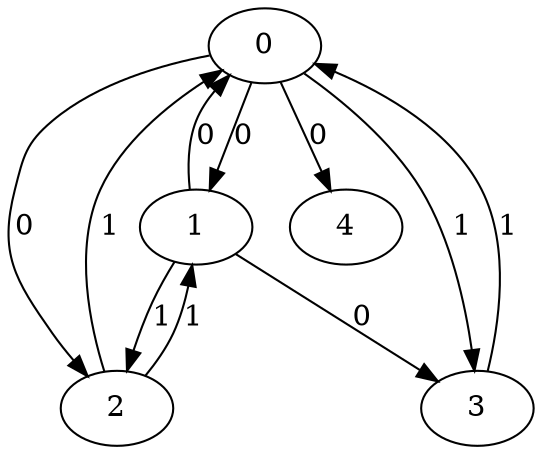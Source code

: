 // Source:2431 Canonical: -1 0 0 1 0 0 -1 1 0 -1 1 1 -1 -1 -1 1 -1 -1 -1 -1 -1 -1 -1 -1 -1
digraph HRA_from_2431_graph_000 {
  0 -> 1 [label="0"];
  0 -> 2 [label="0"];
  0 -> 3 [label="1"];
  1 -> 0 [label="0"];
  1 -> 2 [label="1"];
  1 -> 3 [label="0"];
  2 -> 0 [label="1"];
  2 -> 1 [label="1"];
  3 -> 0 [label="1"];
  0 -> 4 [label="0"];
}

// Source:2431 Canonical: -1 0 0 1 0 0 -1 1 0 -1 1 1 -1 -1 -1 1 -1 -1 -1 -1 0 -1 -1 -1 -1
digraph HRA_from_2431_graph_001 {
  0 -> 1 [label="0"];
  0 -> 2 [label="0"];
  0 -> 3 [label="1"];
  1 -> 0 [label="0"];
  1 -> 2 [label="1"];
  1 -> 3 [label="0"];
  2 -> 0 [label="1"];
  2 -> 1 [label="1"];
  3 -> 0 [label="1"];
  0 -> 4 [label="0"];
  4 -> 0 [label="0"];
}

// Source:2431 Canonical: -1 0 0 1 -1 0 -1 1 0 0 1 1 -1 -1 -1 1 -1 -1 -1 -1 -1 -1 -1 -1 -1
digraph HRA_from_2431_graph_002 {
  0 -> 1 [label="0"];
  0 -> 2 [label="0"];
  0 -> 3 [label="1"];
  1 -> 0 [label="0"];
  1 -> 2 [label="1"];
  1 -> 3 [label="0"];
  2 -> 0 [label="1"];
  2 -> 1 [label="1"];
  3 -> 0 [label="1"];
  1 -> 4 [label="0"];
}

// Source:2431 Canonical: -1 0 0 1 0 0 -1 1 0 0 1 1 -1 -1 -1 1 -1 -1 -1 -1 -1 -1 -1 -1 -1
digraph HRA_from_2431_graph_003 {
  0 -> 1 [label="0"];
  0 -> 2 [label="0"];
  0 -> 3 [label="1"];
  1 -> 0 [label="0"];
  1 -> 2 [label="1"];
  1 -> 3 [label="0"];
  2 -> 0 [label="1"];
  2 -> 1 [label="1"];
  3 -> 0 [label="1"];
  0 -> 4 [label="0"];
  1 -> 4 [label="0"];
}

// Source:2431 Canonical: -1 0 0 1 -1 0 -1 1 0 0 1 1 -1 -1 -1 1 -1 -1 -1 -1 0 -1 -1 -1 -1
digraph HRA_from_2431_graph_004 {
  0 -> 1 [label="0"];
  0 -> 2 [label="0"];
  0 -> 3 [label="1"];
  1 -> 0 [label="0"];
  1 -> 2 [label="1"];
  1 -> 3 [label="0"];
  2 -> 0 [label="1"];
  2 -> 1 [label="1"];
  3 -> 0 [label="1"];
  4 -> 0 [label="0"];
  1 -> 4 [label="0"];
}

// Source:2431 Canonical: -1 0 0 1 0 0 -1 1 0 0 1 1 -1 -1 -1 1 -1 -1 -1 -1 0 -1 -1 -1 -1
digraph HRA_from_2431_graph_005 {
  0 -> 1 [label="0"];
  0 -> 2 [label="0"];
  0 -> 3 [label="1"];
  1 -> 0 [label="0"];
  1 -> 2 [label="1"];
  1 -> 3 [label="0"];
  2 -> 0 [label="1"];
  2 -> 1 [label="1"];
  3 -> 0 [label="1"];
  0 -> 4 [label="0"];
  4 -> 0 [label="0"];
  1 -> 4 [label="0"];
}

// Source:2431 Canonical: -1 0 0 1 0 0 -1 1 0 -1 1 1 -1 -1 -1 1 -1 -1 -1 -1 -1 0 -1 -1 -1
digraph HRA_from_2431_graph_006 {
  0 -> 1 [label="0"];
  0 -> 2 [label="0"];
  0 -> 3 [label="1"];
  1 -> 0 [label="0"];
  1 -> 2 [label="1"];
  1 -> 3 [label="0"];
  2 -> 0 [label="1"];
  2 -> 1 [label="1"];
  3 -> 0 [label="1"];
  0 -> 4 [label="0"];
  4 -> 1 [label="0"];
}

// Source:2431 Canonical: -1 0 0 1 0 0 -1 1 0 -1 1 1 -1 -1 -1 1 -1 -1 -1 -1 0 0 -1 -1 -1
digraph HRA_from_2431_graph_007 {
  0 -> 1 [label="0"];
  0 -> 2 [label="0"];
  0 -> 3 [label="1"];
  1 -> 0 [label="0"];
  1 -> 2 [label="1"];
  1 -> 3 [label="0"];
  2 -> 0 [label="1"];
  2 -> 1 [label="1"];
  3 -> 0 [label="1"];
  0 -> 4 [label="0"];
  4 -> 0 [label="0"];
  4 -> 1 [label="0"];
}

// Source:2431 Canonical: -1 0 0 1 -1 0 -1 1 0 0 1 1 -1 -1 -1 1 -1 -1 -1 -1 -1 0 -1 -1 -1
digraph HRA_from_2431_graph_008 {
  0 -> 1 [label="0"];
  0 -> 2 [label="0"];
  0 -> 3 [label="1"];
  1 -> 0 [label="0"];
  1 -> 2 [label="1"];
  1 -> 3 [label="0"];
  2 -> 0 [label="1"];
  2 -> 1 [label="1"];
  3 -> 0 [label="1"];
  1 -> 4 [label="0"];
  4 -> 1 [label="0"];
}

// Source:2431 Canonical: -1 0 0 1 0 0 -1 1 0 0 1 1 -1 -1 -1 1 -1 -1 -1 -1 -1 0 -1 -1 -1
digraph HRA_from_2431_graph_009 {
  0 -> 1 [label="0"];
  0 -> 2 [label="0"];
  0 -> 3 [label="1"];
  1 -> 0 [label="0"];
  1 -> 2 [label="1"];
  1 -> 3 [label="0"];
  2 -> 0 [label="1"];
  2 -> 1 [label="1"];
  3 -> 0 [label="1"];
  0 -> 4 [label="0"];
  1 -> 4 [label="0"];
  4 -> 1 [label="0"];
}

// Source:2431 Canonical: -1 0 0 1 -1 0 -1 1 0 0 1 1 -1 -1 -1 1 -1 -1 -1 -1 0 0 -1 -1 -1
digraph HRA_from_2431_graph_010 {
  0 -> 1 [label="0"];
  0 -> 2 [label="0"];
  0 -> 3 [label="1"];
  1 -> 0 [label="0"];
  1 -> 2 [label="1"];
  1 -> 3 [label="0"];
  2 -> 0 [label="1"];
  2 -> 1 [label="1"];
  3 -> 0 [label="1"];
  4 -> 0 [label="0"];
  1 -> 4 [label="0"];
  4 -> 1 [label="0"];
}

// Source:2431 Canonical: -1 0 0 1 0 0 -1 1 0 0 1 1 -1 -1 -1 1 -1 -1 -1 -1 0 0 -1 -1 -1
digraph HRA_from_2431_graph_011 {
  0 -> 1 [label="0"];
  0 -> 2 [label="0"];
  0 -> 3 [label="1"];
  1 -> 0 [label="0"];
  1 -> 2 [label="1"];
  1 -> 3 [label="0"];
  2 -> 0 [label="1"];
  2 -> 1 [label="1"];
  3 -> 0 [label="1"];
  0 -> 4 [label="0"];
  4 -> 0 [label="0"];
  1 -> 4 [label="0"];
  4 -> 1 [label="0"];
}

// Source:2431 Canonical: -1 0 0 1 -1 0 -1 1 0 -1 1 1 -1 -1 0 1 -1 -1 -1 -1 -1 -1 -1 -1 -1
digraph HRA_from_2431_graph_012 {
  0 -> 1 [label="0"];
  0 -> 2 [label="0"];
  0 -> 3 [label="1"];
  1 -> 0 [label="0"];
  1 -> 2 [label="1"];
  1 -> 3 [label="0"];
  2 -> 0 [label="1"];
  2 -> 1 [label="1"];
  3 -> 0 [label="1"];
  2 -> 4 [label="0"];
}

// Source:2431 Canonical: -1 0 0 1 0 0 -1 1 0 -1 1 1 -1 -1 0 1 -1 -1 -1 -1 -1 -1 -1 -1 -1
digraph HRA_from_2431_graph_013 {
  0 -> 1 [label="0"];
  0 -> 2 [label="0"];
  0 -> 3 [label="1"];
  1 -> 0 [label="0"];
  1 -> 2 [label="1"];
  1 -> 3 [label="0"];
  2 -> 0 [label="1"];
  2 -> 1 [label="1"];
  3 -> 0 [label="1"];
  0 -> 4 [label="0"];
  2 -> 4 [label="0"];
}

// Source:2431 Canonical: -1 0 0 1 -1 0 -1 1 0 -1 1 1 -1 -1 0 1 -1 -1 -1 -1 0 -1 -1 -1 -1
digraph HRA_from_2431_graph_014 {
  0 -> 1 [label="0"];
  0 -> 2 [label="0"];
  0 -> 3 [label="1"];
  1 -> 0 [label="0"];
  1 -> 2 [label="1"];
  1 -> 3 [label="0"];
  2 -> 0 [label="1"];
  2 -> 1 [label="1"];
  3 -> 0 [label="1"];
  4 -> 0 [label="0"];
  2 -> 4 [label="0"];
}

// Source:2431 Canonical: -1 0 0 1 0 0 -1 1 0 -1 1 1 -1 -1 0 1 -1 -1 -1 -1 0 -1 -1 -1 -1
digraph HRA_from_2431_graph_015 {
  0 -> 1 [label="0"];
  0 -> 2 [label="0"];
  0 -> 3 [label="1"];
  1 -> 0 [label="0"];
  1 -> 2 [label="1"];
  1 -> 3 [label="0"];
  2 -> 0 [label="1"];
  2 -> 1 [label="1"];
  3 -> 0 [label="1"];
  0 -> 4 [label="0"];
  4 -> 0 [label="0"];
  2 -> 4 [label="0"];
}

// Source:2431 Canonical: -1 0 0 1 -1 0 -1 1 0 0 1 1 -1 -1 0 1 -1 -1 -1 -1 -1 -1 -1 -1 -1
digraph HRA_from_2431_graph_016 {
  0 -> 1 [label="0"];
  0 -> 2 [label="0"];
  0 -> 3 [label="1"];
  1 -> 0 [label="0"];
  1 -> 2 [label="1"];
  1 -> 3 [label="0"];
  2 -> 0 [label="1"];
  2 -> 1 [label="1"];
  3 -> 0 [label="1"];
  1 -> 4 [label="0"];
  2 -> 4 [label="0"];
}

// Source:2431 Canonical: -1 0 0 1 0 0 -1 1 0 0 1 1 -1 -1 0 1 -1 -1 -1 -1 -1 -1 -1 -1 -1
digraph HRA_from_2431_graph_017 {
  0 -> 1 [label="0"];
  0 -> 2 [label="0"];
  0 -> 3 [label="1"];
  1 -> 0 [label="0"];
  1 -> 2 [label="1"];
  1 -> 3 [label="0"];
  2 -> 0 [label="1"];
  2 -> 1 [label="1"];
  3 -> 0 [label="1"];
  0 -> 4 [label="0"];
  1 -> 4 [label="0"];
  2 -> 4 [label="0"];
}

// Source:2431 Canonical: -1 0 0 1 -1 0 -1 1 0 0 1 1 -1 -1 0 1 -1 -1 -1 -1 0 -1 -1 -1 -1
digraph HRA_from_2431_graph_018 {
  0 -> 1 [label="0"];
  0 -> 2 [label="0"];
  0 -> 3 [label="1"];
  1 -> 0 [label="0"];
  1 -> 2 [label="1"];
  1 -> 3 [label="0"];
  2 -> 0 [label="1"];
  2 -> 1 [label="1"];
  3 -> 0 [label="1"];
  4 -> 0 [label="0"];
  1 -> 4 [label="0"];
  2 -> 4 [label="0"];
}

// Source:2431 Canonical: -1 0 0 1 0 0 -1 1 0 0 1 1 -1 -1 0 1 -1 -1 -1 -1 0 -1 -1 -1 -1
digraph HRA_from_2431_graph_019 {
  0 -> 1 [label="0"];
  0 -> 2 [label="0"];
  0 -> 3 [label="1"];
  1 -> 0 [label="0"];
  1 -> 2 [label="1"];
  1 -> 3 [label="0"];
  2 -> 0 [label="1"];
  2 -> 1 [label="1"];
  3 -> 0 [label="1"];
  0 -> 4 [label="0"];
  4 -> 0 [label="0"];
  1 -> 4 [label="0"];
  2 -> 4 [label="0"];
}

// Source:2431 Canonical: -1 0 0 1 -1 0 -1 1 0 -1 1 1 -1 -1 0 1 -1 -1 -1 -1 -1 0 -1 -1 -1
digraph HRA_from_2431_graph_020 {
  0 -> 1 [label="0"];
  0 -> 2 [label="0"];
  0 -> 3 [label="1"];
  1 -> 0 [label="0"];
  1 -> 2 [label="1"];
  1 -> 3 [label="0"];
  2 -> 0 [label="1"];
  2 -> 1 [label="1"];
  3 -> 0 [label="1"];
  4 -> 1 [label="0"];
  2 -> 4 [label="0"];
}

// Source:2431 Canonical: -1 0 0 1 0 0 -1 1 0 -1 1 1 -1 -1 0 1 -1 -1 -1 -1 -1 0 -1 -1 -1
digraph HRA_from_2431_graph_021 {
  0 -> 1 [label="0"];
  0 -> 2 [label="0"];
  0 -> 3 [label="1"];
  1 -> 0 [label="0"];
  1 -> 2 [label="1"];
  1 -> 3 [label="0"];
  2 -> 0 [label="1"];
  2 -> 1 [label="1"];
  3 -> 0 [label="1"];
  0 -> 4 [label="0"];
  4 -> 1 [label="0"];
  2 -> 4 [label="0"];
}

// Source:2431 Canonical: -1 0 0 1 -1 0 -1 1 0 -1 1 1 -1 -1 0 1 -1 -1 -1 -1 0 0 -1 -1 -1
digraph HRA_from_2431_graph_022 {
  0 -> 1 [label="0"];
  0 -> 2 [label="0"];
  0 -> 3 [label="1"];
  1 -> 0 [label="0"];
  1 -> 2 [label="1"];
  1 -> 3 [label="0"];
  2 -> 0 [label="1"];
  2 -> 1 [label="1"];
  3 -> 0 [label="1"];
  4 -> 0 [label="0"];
  4 -> 1 [label="0"];
  2 -> 4 [label="0"];
}

// Source:2431 Canonical: -1 0 0 1 0 0 -1 1 0 -1 1 1 -1 -1 0 1 -1 -1 -1 -1 0 0 -1 -1 -1
digraph HRA_from_2431_graph_023 {
  0 -> 1 [label="0"];
  0 -> 2 [label="0"];
  0 -> 3 [label="1"];
  1 -> 0 [label="0"];
  1 -> 2 [label="1"];
  1 -> 3 [label="0"];
  2 -> 0 [label="1"];
  2 -> 1 [label="1"];
  3 -> 0 [label="1"];
  0 -> 4 [label="0"];
  4 -> 0 [label="0"];
  4 -> 1 [label="0"];
  2 -> 4 [label="0"];
}

// Source:2431 Canonical: -1 0 0 1 -1 0 -1 1 0 0 1 1 -1 -1 0 1 -1 -1 -1 -1 -1 0 -1 -1 -1
digraph HRA_from_2431_graph_024 {
  0 -> 1 [label="0"];
  0 -> 2 [label="0"];
  0 -> 3 [label="1"];
  1 -> 0 [label="0"];
  1 -> 2 [label="1"];
  1 -> 3 [label="0"];
  2 -> 0 [label="1"];
  2 -> 1 [label="1"];
  3 -> 0 [label="1"];
  1 -> 4 [label="0"];
  4 -> 1 [label="0"];
  2 -> 4 [label="0"];
}

// Source:2431 Canonical: -1 0 0 1 0 0 -1 1 0 0 1 1 -1 -1 0 1 -1 -1 -1 -1 -1 0 -1 -1 -1
digraph HRA_from_2431_graph_025 {
  0 -> 1 [label="0"];
  0 -> 2 [label="0"];
  0 -> 3 [label="1"];
  1 -> 0 [label="0"];
  1 -> 2 [label="1"];
  1 -> 3 [label="0"];
  2 -> 0 [label="1"];
  2 -> 1 [label="1"];
  3 -> 0 [label="1"];
  0 -> 4 [label="0"];
  1 -> 4 [label="0"];
  4 -> 1 [label="0"];
  2 -> 4 [label="0"];
}

// Source:2431 Canonical: -1 0 0 1 -1 0 -1 1 0 0 1 1 -1 -1 0 1 -1 -1 -1 -1 0 0 -1 -1 -1
digraph HRA_from_2431_graph_026 {
  0 -> 1 [label="0"];
  0 -> 2 [label="0"];
  0 -> 3 [label="1"];
  1 -> 0 [label="0"];
  1 -> 2 [label="1"];
  1 -> 3 [label="0"];
  2 -> 0 [label="1"];
  2 -> 1 [label="1"];
  3 -> 0 [label="1"];
  4 -> 0 [label="0"];
  1 -> 4 [label="0"];
  4 -> 1 [label="0"];
  2 -> 4 [label="0"];
}

// Source:2431 Canonical: -1 0 0 1 0 0 -1 1 0 0 1 1 -1 -1 0 1 -1 -1 -1 -1 0 0 -1 -1 -1
digraph HRA_from_2431_graph_027 {
  0 -> 1 [label="0"];
  0 -> 2 [label="0"];
  0 -> 3 [label="1"];
  1 -> 0 [label="0"];
  1 -> 2 [label="1"];
  1 -> 3 [label="0"];
  2 -> 0 [label="1"];
  2 -> 1 [label="1"];
  3 -> 0 [label="1"];
  0 -> 4 [label="0"];
  4 -> 0 [label="0"];
  1 -> 4 [label="0"];
  4 -> 1 [label="0"];
  2 -> 4 [label="0"];
}

// Source:2431 Canonical: -1 0 0 1 0 0 -1 1 0 -1 1 1 -1 -1 -1 1 -1 -1 -1 -1 -1 -1 0 -1 -1
digraph HRA_from_2431_graph_028 {
  0 -> 1 [label="0"];
  0 -> 2 [label="0"];
  0 -> 3 [label="1"];
  1 -> 0 [label="0"];
  1 -> 2 [label="1"];
  1 -> 3 [label="0"];
  2 -> 0 [label="1"];
  2 -> 1 [label="1"];
  3 -> 0 [label="1"];
  0 -> 4 [label="0"];
  4 -> 2 [label="0"];
}

// Source:2431 Canonical: -1 0 0 1 0 0 -1 1 0 -1 1 1 -1 -1 -1 1 -1 -1 -1 -1 0 -1 0 -1 -1
digraph HRA_from_2431_graph_029 {
  0 -> 1 [label="0"];
  0 -> 2 [label="0"];
  0 -> 3 [label="1"];
  1 -> 0 [label="0"];
  1 -> 2 [label="1"];
  1 -> 3 [label="0"];
  2 -> 0 [label="1"];
  2 -> 1 [label="1"];
  3 -> 0 [label="1"];
  0 -> 4 [label="0"];
  4 -> 0 [label="0"];
  4 -> 2 [label="0"];
}

// Source:2431 Canonical: -1 0 0 1 -1 0 -1 1 0 0 1 1 -1 -1 -1 1 -1 -1 -1 -1 -1 -1 0 -1 -1
digraph HRA_from_2431_graph_030 {
  0 -> 1 [label="0"];
  0 -> 2 [label="0"];
  0 -> 3 [label="1"];
  1 -> 0 [label="0"];
  1 -> 2 [label="1"];
  1 -> 3 [label="0"];
  2 -> 0 [label="1"];
  2 -> 1 [label="1"];
  3 -> 0 [label="1"];
  1 -> 4 [label="0"];
  4 -> 2 [label="0"];
}

// Source:2431 Canonical: -1 0 0 1 0 0 -1 1 0 0 1 1 -1 -1 -1 1 -1 -1 -1 -1 -1 -1 0 -1 -1
digraph HRA_from_2431_graph_031 {
  0 -> 1 [label="0"];
  0 -> 2 [label="0"];
  0 -> 3 [label="1"];
  1 -> 0 [label="0"];
  1 -> 2 [label="1"];
  1 -> 3 [label="0"];
  2 -> 0 [label="1"];
  2 -> 1 [label="1"];
  3 -> 0 [label="1"];
  0 -> 4 [label="0"];
  1 -> 4 [label="0"];
  4 -> 2 [label="0"];
}

// Source:2431 Canonical: -1 0 0 1 -1 0 -1 1 0 0 1 1 -1 -1 -1 1 -1 -1 -1 -1 0 -1 0 -1 -1
digraph HRA_from_2431_graph_032 {
  0 -> 1 [label="0"];
  0 -> 2 [label="0"];
  0 -> 3 [label="1"];
  1 -> 0 [label="0"];
  1 -> 2 [label="1"];
  1 -> 3 [label="0"];
  2 -> 0 [label="1"];
  2 -> 1 [label="1"];
  3 -> 0 [label="1"];
  4 -> 0 [label="0"];
  1 -> 4 [label="0"];
  4 -> 2 [label="0"];
}

// Source:2431 Canonical: -1 0 0 1 0 0 -1 1 0 0 1 1 -1 -1 -1 1 -1 -1 -1 -1 0 -1 0 -1 -1
digraph HRA_from_2431_graph_033 {
  0 -> 1 [label="0"];
  0 -> 2 [label="0"];
  0 -> 3 [label="1"];
  1 -> 0 [label="0"];
  1 -> 2 [label="1"];
  1 -> 3 [label="0"];
  2 -> 0 [label="1"];
  2 -> 1 [label="1"];
  3 -> 0 [label="1"];
  0 -> 4 [label="0"];
  4 -> 0 [label="0"];
  1 -> 4 [label="0"];
  4 -> 2 [label="0"];
}

// Source:2431 Canonical: -1 0 0 1 0 0 -1 1 0 -1 1 1 -1 -1 -1 1 -1 -1 -1 -1 -1 0 0 -1 -1
digraph HRA_from_2431_graph_034 {
  0 -> 1 [label="0"];
  0 -> 2 [label="0"];
  0 -> 3 [label="1"];
  1 -> 0 [label="0"];
  1 -> 2 [label="1"];
  1 -> 3 [label="0"];
  2 -> 0 [label="1"];
  2 -> 1 [label="1"];
  3 -> 0 [label="1"];
  0 -> 4 [label="0"];
  4 -> 1 [label="0"];
  4 -> 2 [label="0"];
}

// Source:2431 Canonical: -1 0 0 1 0 0 -1 1 0 -1 1 1 -1 -1 -1 1 -1 -1 -1 -1 0 0 0 -1 -1
digraph HRA_from_2431_graph_035 {
  0 -> 1 [label="0"];
  0 -> 2 [label="0"];
  0 -> 3 [label="1"];
  1 -> 0 [label="0"];
  1 -> 2 [label="1"];
  1 -> 3 [label="0"];
  2 -> 0 [label="1"];
  2 -> 1 [label="1"];
  3 -> 0 [label="1"];
  0 -> 4 [label="0"];
  4 -> 0 [label="0"];
  4 -> 1 [label="0"];
  4 -> 2 [label="0"];
}

// Source:2431 Canonical: -1 0 0 1 -1 0 -1 1 0 0 1 1 -1 -1 -1 1 -1 -1 -1 -1 -1 0 0 -1 -1
digraph HRA_from_2431_graph_036 {
  0 -> 1 [label="0"];
  0 -> 2 [label="0"];
  0 -> 3 [label="1"];
  1 -> 0 [label="0"];
  1 -> 2 [label="1"];
  1 -> 3 [label="0"];
  2 -> 0 [label="1"];
  2 -> 1 [label="1"];
  3 -> 0 [label="1"];
  1 -> 4 [label="0"];
  4 -> 1 [label="0"];
  4 -> 2 [label="0"];
}

// Source:2431 Canonical: -1 0 0 1 0 0 -1 1 0 0 1 1 -1 -1 -1 1 -1 -1 -1 -1 -1 0 0 -1 -1
digraph HRA_from_2431_graph_037 {
  0 -> 1 [label="0"];
  0 -> 2 [label="0"];
  0 -> 3 [label="1"];
  1 -> 0 [label="0"];
  1 -> 2 [label="1"];
  1 -> 3 [label="0"];
  2 -> 0 [label="1"];
  2 -> 1 [label="1"];
  3 -> 0 [label="1"];
  0 -> 4 [label="0"];
  1 -> 4 [label="0"];
  4 -> 1 [label="0"];
  4 -> 2 [label="0"];
}

// Source:2431 Canonical: -1 0 0 1 -1 0 -1 1 0 0 1 1 -1 -1 -1 1 -1 -1 -1 -1 0 0 0 -1 -1
digraph HRA_from_2431_graph_038 {
  0 -> 1 [label="0"];
  0 -> 2 [label="0"];
  0 -> 3 [label="1"];
  1 -> 0 [label="0"];
  1 -> 2 [label="1"];
  1 -> 3 [label="0"];
  2 -> 0 [label="1"];
  2 -> 1 [label="1"];
  3 -> 0 [label="1"];
  4 -> 0 [label="0"];
  1 -> 4 [label="0"];
  4 -> 1 [label="0"];
  4 -> 2 [label="0"];
}

// Source:2431 Canonical: -1 0 0 1 0 0 -1 1 0 0 1 1 -1 -1 -1 1 -1 -1 -1 -1 0 0 0 -1 -1
digraph HRA_from_2431_graph_039 {
  0 -> 1 [label="0"];
  0 -> 2 [label="0"];
  0 -> 3 [label="1"];
  1 -> 0 [label="0"];
  1 -> 2 [label="1"];
  1 -> 3 [label="0"];
  2 -> 0 [label="1"];
  2 -> 1 [label="1"];
  3 -> 0 [label="1"];
  0 -> 4 [label="0"];
  4 -> 0 [label="0"];
  1 -> 4 [label="0"];
  4 -> 1 [label="0"];
  4 -> 2 [label="0"];
}

// Source:2431 Canonical: -1 0 0 1 -1 0 -1 1 0 -1 1 1 -1 -1 0 1 -1 -1 -1 -1 -1 -1 0 -1 -1
digraph HRA_from_2431_graph_040 {
  0 -> 1 [label="0"];
  0 -> 2 [label="0"];
  0 -> 3 [label="1"];
  1 -> 0 [label="0"];
  1 -> 2 [label="1"];
  1 -> 3 [label="0"];
  2 -> 0 [label="1"];
  2 -> 1 [label="1"];
  3 -> 0 [label="1"];
  2 -> 4 [label="0"];
  4 -> 2 [label="0"];
}

// Source:2431 Canonical: -1 0 0 1 0 0 -1 1 0 -1 1 1 -1 -1 0 1 -1 -1 -1 -1 -1 -1 0 -1 -1
digraph HRA_from_2431_graph_041 {
  0 -> 1 [label="0"];
  0 -> 2 [label="0"];
  0 -> 3 [label="1"];
  1 -> 0 [label="0"];
  1 -> 2 [label="1"];
  1 -> 3 [label="0"];
  2 -> 0 [label="1"];
  2 -> 1 [label="1"];
  3 -> 0 [label="1"];
  0 -> 4 [label="0"];
  2 -> 4 [label="0"];
  4 -> 2 [label="0"];
}

// Source:2431 Canonical: -1 0 0 1 -1 0 -1 1 0 -1 1 1 -1 -1 0 1 -1 -1 -1 -1 0 -1 0 -1 -1
digraph HRA_from_2431_graph_042 {
  0 -> 1 [label="0"];
  0 -> 2 [label="0"];
  0 -> 3 [label="1"];
  1 -> 0 [label="0"];
  1 -> 2 [label="1"];
  1 -> 3 [label="0"];
  2 -> 0 [label="1"];
  2 -> 1 [label="1"];
  3 -> 0 [label="1"];
  4 -> 0 [label="0"];
  2 -> 4 [label="0"];
  4 -> 2 [label="0"];
}

// Source:2431 Canonical: -1 0 0 1 0 0 -1 1 0 -1 1 1 -1 -1 0 1 -1 -1 -1 -1 0 -1 0 -1 -1
digraph HRA_from_2431_graph_043 {
  0 -> 1 [label="0"];
  0 -> 2 [label="0"];
  0 -> 3 [label="1"];
  1 -> 0 [label="0"];
  1 -> 2 [label="1"];
  1 -> 3 [label="0"];
  2 -> 0 [label="1"];
  2 -> 1 [label="1"];
  3 -> 0 [label="1"];
  0 -> 4 [label="0"];
  4 -> 0 [label="0"];
  2 -> 4 [label="0"];
  4 -> 2 [label="0"];
}

// Source:2431 Canonical: -1 0 0 1 -1 0 -1 1 0 0 1 1 -1 -1 0 1 -1 -1 -1 -1 -1 -1 0 -1 -1
digraph HRA_from_2431_graph_044 {
  0 -> 1 [label="0"];
  0 -> 2 [label="0"];
  0 -> 3 [label="1"];
  1 -> 0 [label="0"];
  1 -> 2 [label="1"];
  1 -> 3 [label="0"];
  2 -> 0 [label="1"];
  2 -> 1 [label="1"];
  3 -> 0 [label="1"];
  1 -> 4 [label="0"];
  2 -> 4 [label="0"];
  4 -> 2 [label="0"];
}

// Source:2431 Canonical: -1 0 0 1 0 0 -1 1 0 0 1 1 -1 -1 0 1 -1 -1 -1 -1 -1 -1 0 -1 -1
digraph HRA_from_2431_graph_045 {
  0 -> 1 [label="0"];
  0 -> 2 [label="0"];
  0 -> 3 [label="1"];
  1 -> 0 [label="0"];
  1 -> 2 [label="1"];
  1 -> 3 [label="0"];
  2 -> 0 [label="1"];
  2 -> 1 [label="1"];
  3 -> 0 [label="1"];
  0 -> 4 [label="0"];
  1 -> 4 [label="0"];
  2 -> 4 [label="0"];
  4 -> 2 [label="0"];
}

// Source:2431 Canonical: -1 0 0 1 -1 0 -1 1 0 0 1 1 -1 -1 0 1 -1 -1 -1 -1 0 -1 0 -1 -1
digraph HRA_from_2431_graph_046 {
  0 -> 1 [label="0"];
  0 -> 2 [label="0"];
  0 -> 3 [label="1"];
  1 -> 0 [label="0"];
  1 -> 2 [label="1"];
  1 -> 3 [label="0"];
  2 -> 0 [label="1"];
  2 -> 1 [label="1"];
  3 -> 0 [label="1"];
  4 -> 0 [label="0"];
  1 -> 4 [label="0"];
  2 -> 4 [label="0"];
  4 -> 2 [label="0"];
}

// Source:2431 Canonical: -1 0 0 1 0 0 -1 1 0 0 1 1 -1 -1 0 1 -1 -1 -1 -1 0 -1 0 -1 -1
digraph HRA_from_2431_graph_047 {
  0 -> 1 [label="0"];
  0 -> 2 [label="0"];
  0 -> 3 [label="1"];
  1 -> 0 [label="0"];
  1 -> 2 [label="1"];
  1 -> 3 [label="0"];
  2 -> 0 [label="1"];
  2 -> 1 [label="1"];
  3 -> 0 [label="1"];
  0 -> 4 [label="0"];
  4 -> 0 [label="0"];
  1 -> 4 [label="0"];
  2 -> 4 [label="0"];
  4 -> 2 [label="0"];
}

// Source:2431 Canonical: -1 0 0 1 -1 0 -1 1 0 -1 1 1 -1 -1 0 1 -1 -1 -1 -1 -1 0 0 -1 -1
digraph HRA_from_2431_graph_048 {
  0 -> 1 [label="0"];
  0 -> 2 [label="0"];
  0 -> 3 [label="1"];
  1 -> 0 [label="0"];
  1 -> 2 [label="1"];
  1 -> 3 [label="0"];
  2 -> 0 [label="1"];
  2 -> 1 [label="1"];
  3 -> 0 [label="1"];
  4 -> 1 [label="0"];
  2 -> 4 [label="0"];
  4 -> 2 [label="0"];
}

// Source:2431 Canonical: -1 0 0 1 0 0 -1 1 0 -1 1 1 -1 -1 0 1 -1 -1 -1 -1 -1 0 0 -1 -1
digraph HRA_from_2431_graph_049 {
  0 -> 1 [label="0"];
  0 -> 2 [label="0"];
  0 -> 3 [label="1"];
  1 -> 0 [label="0"];
  1 -> 2 [label="1"];
  1 -> 3 [label="0"];
  2 -> 0 [label="1"];
  2 -> 1 [label="1"];
  3 -> 0 [label="1"];
  0 -> 4 [label="0"];
  4 -> 1 [label="0"];
  2 -> 4 [label="0"];
  4 -> 2 [label="0"];
}

// Source:2431 Canonical: -1 0 0 1 -1 0 -1 1 0 -1 1 1 -1 -1 0 1 -1 -1 -1 -1 0 0 0 -1 -1
digraph HRA_from_2431_graph_050 {
  0 -> 1 [label="0"];
  0 -> 2 [label="0"];
  0 -> 3 [label="1"];
  1 -> 0 [label="0"];
  1 -> 2 [label="1"];
  1 -> 3 [label="0"];
  2 -> 0 [label="1"];
  2 -> 1 [label="1"];
  3 -> 0 [label="1"];
  4 -> 0 [label="0"];
  4 -> 1 [label="0"];
  2 -> 4 [label="0"];
  4 -> 2 [label="0"];
}

// Source:2431 Canonical: -1 0 0 1 0 0 -1 1 0 -1 1 1 -1 -1 0 1 -1 -1 -1 -1 0 0 0 -1 -1
digraph HRA_from_2431_graph_051 {
  0 -> 1 [label="0"];
  0 -> 2 [label="0"];
  0 -> 3 [label="1"];
  1 -> 0 [label="0"];
  1 -> 2 [label="1"];
  1 -> 3 [label="0"];
  2 -> 0 [label="1"];
  2 -> 1 [label="1"];
  3 -> 0 [label="1"];
  0 -> 4 [label="0"];
  4 -> 0 [label="0"];
  4 -> 1 [label="0"];
  2 -> 4 [label="0"];
  4 -> 2 [label="0"];
}

// Source:2431 Canonical: -1 0 0 1 -1 0 -1 1 0 0 1 1 -1 -1 0 1 -1 -1 -1 -1 -1 0 0 -1 -1
digraph HRA_from_2431_graph_052 {
  0 -> 1 [label="0"];
  0 -> 2 [label="0"];
  0 -> 3 [label="1"];
  1 -> 0 [label="0"];
  1 -> 2 [label="1"];
  1 -> 3 [label="0"];
  2 -> 0 [label="1"];
  2 -> 1 [label="1"];
  3 -> 0 [label="1"];
  1 -> 4 [label="0"];
  4 -> 1 [label="0"];
  2 -> 4 [label="0"];
  4 -> 2 [label="0"];
}

// Source:2431 Canonical: -1 0 0 1 0 0 -1 1 0 0 1 1 -1 -1 0 1 -1 -1 -1 -1 -1 0 0 -1 -1
digraph HRA_from_2431_graph_053 {
  0 -> 1 [label="0"];
  0 -> 2 [label="0"];
  0 -> 3 [label="1"];
  1 -> 0 [label="0"];
  1 -> 2 [label="1"];
  1 -> 3 [label="0"];
  2 -> 0 [label="1"];
  2 -> 1 [label="1"];
  3 -> 0 [label="1"];
  0 -> 4 [label="0"];
  1 -> 4 [label="0"];
  4 -> 1 [label="0"];
  2 -> 4 [label="0"];
  4 -> 2 [label="0"];
}

// Source:2431 Canonical: -1 0 0 1 -1 0 -1 1 0 0 1 1 -1 -1 0 1 -1 -1 -1 -1 0 0 0 -1 -1
digraph HRA_from_2431_graph_054 {
  0 -> 1 [label="0"];
  0 -> 2 [label="0"];
  0 -> 3 [label="1"];
  1 -> 0 [label="0"];
  1 -> 2 [label="1"];
  1 -> 3 [label="0"];
  2 -> 0 [label="1"];
  2 -> 1 [label="1"];
  3 -> 0 [label="1"];
  4 -> 0 [label="0"];
  1 -> 4 [label="0"];
  4 -> 1 [label="0"];
  2 -> 4 [label="0"];
  4 -> 2 [label="0"];
}

// Source:2431 Canonical: -1 0 0 1 0 0 -1 1 0 0 1 1 -1 -1 0 1 -1 -1 -1 -1 0 0 0 -1 -1
digraph HRA_from_2431_graph_055 {
  0 -> 1 [label="0"];
  0 -> 2 [label="0"];
  0 -> 3 [label="1"];
  1 -> 0 [label="0"];
  1 -> 2 [label="1"];
  1 -> 3 [label="0"];
  2 -> 0 [label="1"];
  2 -> 1 [label="1"];
  3 -> 0 [label="1"];
  0 -> 4 [label="0"];
  4 -> 0 [label="0"];
  1 -> 4 [label="0"];
  4 -> 1 [label="0"];
  2 -> 4 [label="0"];
  4 -> 2 [label="0"];
}

// Source:2431 Canonical: -1 0 0 1 -1 0 -1 1 0 -1 1 1 -1 -1 -1 1 -1 -1 -1 0 -1 -1 -1 -1 -1
digraph HRA_from_2431_graph_056 {
  0 -> 1 [label="0"];
  0 -> 2 [label="0"];
  0 -> 3 [label="1"];
  1 -> 0 [label="0"];
  1 -> 2 [label="1"];
  1 -> 3 [label="0"];
  2 -> 0 [label="1"];
  2 -> 1 [label="1"];
  3 -> 0 [label="1"];
  3 -> 4 [label="0"];
}

// Source:2431 Canonical: -1 0 0 1 0 0 -1 1 0 -1 1 1 -1 -1 -1 1 -1 -1 -1 0 -1 -1 -1 -1 -1
digraph HRA_from_2431_graph_057 {
  0 -> 1 [label="0"];
  0 -> 2 [label="0"];
  0 -> 3 [label="1"];
  1 -> 0 [label="0"];
  1 -> 2 [label="1"];
  1 -> 3 [label="0"];
  2 -> 0 [label="1"];
  2 -> 1 [label="1"];
  3 -> 0 [label="1"];
  0 -> 4 [label="0"];
  3 -> 4 [label="0"];
}

// Source:2431 Canonical: -1 0 0 1 -1 0 -1 1 0 -1 1 1 -1 -1 -1 1 -1 -1 -1 0 0 -1 -1 -1 -1
digraph HRA_from_2431_graph_058 {
  0 -> 1 [label="0"];
  0 -> 2 [label="0"];
  0 -> 3 [label="1"];
  1 -> 0 [label="0"];
  1 -> 2 [label="1"];
  1 -> 3 [label="0"];
  2 -> 0 [label="1"];
  2 -> 1 [label="1"];
  3 -> 0 [label="1"];
  4 -> 0 [label="0"];
  3 -> 4 [label="0"];
}

// Source:2431 Canonical: -1 0 0 1 0 0 -1 1 0 -1 1 1 -1 -1 -1 1 -1 -1 -1 0 0 -1 -1 -1 -1
digraph HRA_from_2431_graph_059 {
  0 -> 1 [label="0"];
  0 -> 2 [label="0"];
  0 -> 3 [label="1"];
  1 -> 0 [label="0"];
  1 -> 2 [label="1"];
  1 -> 3 [label="0"];
  2 -> 0 [label="1"];
  2 -> 1 [label="1"];
  3 -> 0 [label="1"];
  0 -> 4 [label="0"];
  4 -> 0 [label="0"];
  3 -> 4 [label="0"];
}

// Source:2431 Canonical: -1 0 0 1 -1 0 -1 1 0 0 1 1 -1 -1 -1 1 -1 -1 -1 0 -1 -1 -1 -1 -1
digraph HRA_from_2431_graph_060 {
  0 -> 1 [label="0"];
  0 -> 2 [label="0"];
  0 -> 3 [label="1"];
  1 -> 0 [label="0"];
  1 -> 2 [label="1"];
  1 -> 3 [label="0"];
  2 -> 0 [label="1"];
  2 -> 1 [label="1"];
  3 -> 0 [label="1"];
  1 -> 4 [label="0"];
  3 -> 4 [label="0"];
}

// Source:2431 Canonical: -1 0 0 1 0 0 -1 1 0 0 1 1 -1 -1 -1 1 -1 -1 -1 0 -1 -1 -1 -1 -1
digraph HRA_from_2431_graph_061 {
  0 -> 1 [label="0"];
  0 -> 2 [label="0"];
  0 -> 3 [label="1"];
  1 -> 0 [label="0"];
  1 -> 2 [label="1"];
  1 -> 3 [label="0"];
  2 -> 0 [label="1"];
  2 -> 1 [label="1"];
  3 -> 0 [label="1"];
  0 -> 4 [label="0"];
  1 -> 4 [label="0"];
  3 -> 4 [label="0"];
}

// Source:2431 Canonical: -1 0 0 1 -1 0 -1 1 0 0 1 1 -1 -1 -1 1 -1 -1 -1 0 0 -1 -1 -1 -1
digraph HRA_from_2431_graph_062 {
  0 -> 1 [label="0"];
  0 -> 2 [label="0"];
  0 -> 3 [label="1"];
  1 -> 0 [label="0"];
  1 -> 2 [label="1"];
  1 -> 3 [label="0"];
  2 -> 0 [label="1"];
  2 -> 1 [label="1"];
  3 -> 0 [label="1"];
  4 -> 0 [label="0"];
  1 -> 4 [label="0"];
  3 -> 4 [label="0"];
}

// Source:2431 Canonical: -1 0 0 1 0 0 -1 1 0 0 1 1 -1 -1 -1 1 -1 -1 -1 0 0 -1 -1 -1 -1
digraph HRA_from_2431_graph_063 {
  0 -> 1 [label="0"];
  0 -> 2 [label="0"];
  0 -> 3 [label="1"];
  1 -> 0 [label="0"];
  1 -> 2 [label="1"];
  1 -> 3 [label="0"];
  2 -> 0 [label="1"];
  2 -> 1 [label="1"];
  3 -> 0 [label="1"];
  0 -> 4 [label="0"];
  4 -> 0 [label="0"];
  1 -> 4 [label="0"];
  3 -> 4 [label="0"];
}

// Source:2431 Canonical: -1 0 0 1 -1 0 -1 1 0 -1 1 1 -1 -1 -1 1 -1 -1 -1 0 -1 0 -1 -1 -1
digraph HRA_from_2431_graph_064 {
  0 -> 1 [label="0"];
  0 -> 2 [label="0"];
  0 -> 3 [label="1"];
  1 -> 0 [label="0"];
  1 -> 2 [label="1"];
  1 -> 3 [label="0"];
  2 -> 0 [label="1"];
  2 -> 1 [label="1"];
  3 -> 0 [label="1"];
  4 -> 1 [label="0"];
  3 -> 4 [label="0"];
}

// Source:2431 Canonical: -1 0 0 1 0 0 -1 1 0 -1 1 1 -1 -1 -1 1 -1 -1 -1 0 -1 0 -1 -1 -1
digraph HRA_from_2431_graph_065 {
  0 -> 1 [label="0"];
  0 -> 2 [label="0"];
  0 -> 3 [label="1"];
  1 -> 0 [label="0"];
  1 -> 2 [label="1"];
  1 -> 3 [label="0"];
  2 -> 0 [label="1"];
  2 -> 1 [label="1"];
  3 -> 0 [label="1"];
  0 -> 4 [label="0"];
  4 -> 1 [label="0"];
  3 -> 4 [label="0"];
}

// Source:2431 Canonical: -1 0 0 1 -1 0 -1 1 0 -1 1 1 -1 -1 -1 1 -1 -1 -1 0 0 0 -1 -1 -1
digraph HRA_from_2431_graph_066 {
  0 -> 1 [label="0"];
  0 -> 2 [label="0"];
  0 -> 3 [label="1"];
  1 -> 0 [label="0"];
  1 -> 2 [label="1"];
  1 -> 3 [label="0"];
  2 -> 0 [label="1"];
  2 -> 1 [label="1"];
  3 -> 0 [label="1"];
  4 -> 0 [label="0"];
  4 -> 1 [label="0"];
  3 -> 4 [label="0"];
}

// Source:2431 Canonical: -1 0 0 1 0 0 -1 1 0 -1 1 1 -1 -1 -1 1 -1 -1 -1 0 0 0 -1 -1 -1
digraph HRA_from_2431_graph_067 {
  0 -> 1 [label="0"];
  0 -> 2 [label="0"];
  0 -> 3 [label="1"];
  1 -> 0 [label="0"];
  1 -> 2 [label="1"];
  1 -> 3 [label="0"];
  2 -> 0 [label="1"];
  2 -> 1 [label="1"];
  3 -> 0 [label="1"];
  0 -> 4 [label="0"];
  4 -> 0 [label="0"];
  4 -> 1 [label="0"];
  3 -> 4 [label="0"];
}

// Source:2431 Canonical: -1 0 0 1 -1 0 -1 1 0 0 1 1 -1 -1 -1 1 -1 -1 -1 0 -1 0 -1 -1 -1
digraph HRA_from_2431_graph_068 {
  0 -> 1 [label="0"];
  0 -> 2 [label="0"];
  0 -> 3 [label="1"];
  1 -> 0 [label="0"];
  1 -> 2 [label="1"];
  1 -> 3 [label="0"];
  2 -> 0 [label="1"];
  2 -> 1 [label="1"];
  3 -> 0 [label="1"];
  1 -> 4 [label="0"];
  4 -> 1 [label="0"];
  3 -> 4 [label="0"];
}

// Source:2431 Canonical: -1 0 0 1 0 0 -1 1 0 0 1 1 -1 -1 -1 1 -1 -1 -1 0 -1 0 -1 -1 -1
digraph HRA_from_2431_graph_069 {
  0 -> 1 [label="0"];
  0 -> 2 [label="0"];
  0 -> 3 [label="1"];
  1 -> 0 [label="0"];
  1 -> 2 [label="1"];
  1 -> 3 [label="0"];
  2 -> 0 [label="1"];
  2 -> 1 [label="1"];
  3 -> 0 [label="1"];
  0 -> 4 [label="0"];
  1 -> 4 [label="0"];
  4 -> 1 [label="0"];
  3 -> 4 [label="0"];
}

// Source:2431 Canonical: -1 0 0 1 -1 0 -1 1 0 0 1 1 -1 -1 -1 1 -1 -1 -1 0 0 0 -1 -1 -1
digraph HRA_from_2431_graph_070 {
  0 -> 1 [label="0"];
  0 -> 2 [label="0"];
  0 -> 3 [label="1"];
  1 -> 0 [label="0"];
  1 -> 2 [label="1"];
  1 -> 3 [label="0"];
  2 -> 0 [label="1"];
  2 -> 1 [label="1"];
  3 -> 0 [label="1"];
  4 -> 0 [label="0"];
  1 -> 4 [label="0"];
  4 -> 1 [label="0"];
  3 -> 4 [label="0"];
}

// Source:2431 Canonical: -1 0 0 1 0 0 -1 1 0 0 1 1 -1 -1 -1 1 -1 -1 -1 0 0 0 -1 -1 -1
digraph HRA_from_2431_graph_071 {
  0 -> 1 [label="0"];
  0 -> 2 [label="0"];
  0 -> 3 [label="1"];
  1 -> 0 [label="0"];
  1 -> 2 [label="1"];
  1 -> 3 [label="0"];
  2 -> 0 [label="1"];
  2 -> 1 [label="1"];
  3 -> 0 [label="1"];
  0 -> 4 [label="0"];
  4 -> 0 [label="0"];
  1 -> 4 [label="0"];
  4 -> 1 [label="0"];
  3 -> 4 [label="0"];
}

// Source:2431 Canonical: -1 0 0 1 -1 0 -1 1 0 -1 1 1 -1 -1 0 1 -1 -1 -1 0 -1 -1 -1 -1 -1
digraph HRA_from_2431_graph_072 {
  0 -> 1 [label="0"];
  0 -> 2 [label="0"];
  0 -> 3 [label="1"];
  1 -> 0 [label="0"];
  1 -> 2 [label="1"];
  1 -> 3 [label="0"];
  2 -> 0 [label="1"];
  2 -> 1 [label="1"];
  3 -> 0 [label="1"];
  2 -> 4 [label="0"];
  3 -> 4 [label="0"];
}

// Source:2431 Canonical: -1 0 0 1 0 0 -1 1 0 -1 1 1 -1 -1 0 1 -1 -1 -1 0 -1 -1 -1 -1 -1
digraph HRA_from_2431_graph_073 {
  0 -> 1 [label="0"];
  0 -> 2 [label="0"];
  0 -> 3 [label="1"];
  1 -> 0 [label="0"];
  1 -> 2 [label="1"];
  1 -> 3 [label="0"];
  2 -> 0 [label="1"];
  2 -> 1 [label="1"];
  3 -> 0 [label="1"];
  0 -> 4 [label="0"];
  2 -> 4 [label="0"];
  3 -> 4 [label="0"];
}

// Source:2431 Canonical: -1 0 0 1 -1 0 -1 1 0 -1 1 1 -1 -1 0 1 -1 -1 -1 0 0 -1 -1 -1 -1
digraph HRA_from_2431_graph_074 {
  0 -> 1 [label="0"];
  0 -> 2 [label="0"];
  0 -> 3 [label="1"];
  1 -> 0 [label="0"];
  1 -> 2 [label="1"];
  1 -> 3 [label="0"];
  2 -> 0 [label="1"];
  2 -> 1 [label="1"];
  3 -> 0 [label="1"];
  4 -> 0 [label="0"];
  2 -> 4 [label="0"];
  3 -> 4 [label="0"];
}

// Source:2431 Canonical: -1 0 0 1 0 0 -1 1 0 -1 1 1 -1 -1 0 1 -1 -1 -1 0 0 -1 -1 -1 -1
digraph HRA_from_2431_graph_075 {
  0 -> 1 [label="0"];
  0 -> 2 [label="0"];
  0 -> 3 [label="1"];
  1 -> 0 [label="0"];
  1 -> 2 [label="1"];
  1 -> 3 [label="0"];
  2 -> 0 [label="1"];
  2 -> 1 [label="1"];
  3 -> 0 [label="1"];
  0 -> 4 [label="0"];
  4 -> 0 [label="0"];
  2 -> 4 [label="0"];
  3 -> 4 [label="0"];
}

// Source:2431 Canonical: -1 0 0 1 -1 0 -1 1 0 0 1 1 -1 -1 0 1 -1 -1 -1 0 -1 -1 -1 -1 -1
digraph HRA_from_2431_graph_076 {
  0 -> 1 [label="0"];
  0 -> 2 [label="0"];
  0 -> 3 [label="1"];
  1 -> 0 [label="0"];
  1 -> 2 [label="1"];
  1 -> 3 [label="0"];
  2 -> 0 [label="1"];
  2 -> 1 [label="1"];
  3 -> 0 [label="1"];
  1 -> 4 [label="0"];
  2 -> 4 [label="0"];
  3 -> 4 [label="0"];
}

// Source:2431 Canonical: -1 0 0 1 0 0 -1 1 0 0 1 1 -1 -1 0 1 -1 -1 -1 0 -1 -1 -1 -1 -1
digraph HRA_from_2431_graph_077 {
  0 -> 1 [label="0"];
  0 -> 2 [label="0"];
  0 -> 3 [label="1"];
  1 -> 0 [label="0"];
  1 -> 2 [label="1"];
  1 -> 3 [label="0"];
  2 -> 0 [label="1"];
  2 -> 1 [label="1"];
  3 -> 0 [label="1"];
  0 -> 4 [label="0"];
  1 -> 4 [label="0"];
  2 -> 4 [label="0"];
  3 -> 4 [label="0"];
}

// Source:2431 Canonical: -1 0 0 1 -1 0 -1 1 0 0 1 1 -1 -1 0 1 -1 -1 -1 0 0 -1 -1 -1 -1
digraph HRA_from_2431_graph_078 {
  0 -> 1 [label="0"];
  0 -> 2 [label="0"];
  0 -> 3 [label="1"];
  1 -> 0 [label="0"];
  1 -> 2 [label="1"];
  1 -> 3 [label="0"];
  2 -> 0 [label="1"];
  2 -> 1 [label="1"];
  3 -> 0 [label="1"];
  4 -> 0 [label="0"];
  1 -> 4 [label="0"];
  2 -> 4 [label="0"];
  3 -> 4 [label="0"];
}

// Source:2431 Canonical: -1 0 0 1 0 0 -1 1 0 0 1 1 -1 -1 0 1 -1 -1 -1 0 0 -1 -1 -1 -1
digraph HRA_from_2431_graph_079 {
  0 -> 1 [label="0"];
  0 -> 2 [label="0"];
  0 -> 3 [label="1"];
  1 -> 0 [label="0"];
  1 -> 2 [label="1"];
  1 -> 3 [label="0"];
  2 -> 0 [label="1"];
  2 -> 1 [label="1"];
  3 -> 0 [label="1"];
  0 -> 4 [label="0"];
  4 -> 0 [label="0"];
  1 -> 4 [label="0"];
  2 -> 4 [label="0"];
  3 -> 4 [label="0"];
}

// Source:2431 Canonical: -1 0 0 1 -1 0 -1 1 0 -1 1 1 -1 -1 0 1 -1 -1 -1 0 -1 0 -1 -1 -1
digraph HRA_from_2431_graph_080 {
  0 -> 1 [label="0"];
  0 -> 2 [label="0"];
  0 -> 3 [label="1"];
  1 -> 0 [label="0"];
  1 -> 2 [label="1"];
  1 -> 3 [label="0"];
  2 -> 0 [label="1"];
  2 -> 1 [label="1"];
  3 -> 0 [label="1"];
  4 -> 1 [label="0"];
  2 -> 4 [label="0"];
  3 -> 4 [label="0"];
}

// Source:2431 Canonical: -1 0 0 1 0 0 -1 1 0 -1 1 1 -1 -1 0 1 -1 -1 -1 0 -1 0 -1 -1 -1
digraph HRA_from_2431_graph_081 {
  0 -> 1 [label="0"];
  0 -> 2 [label="0"];
  0 -> 3 [label="1"];
  1 -> 0 [label="0"];
  1 -> 2 [label="1"];
  1 -> 3 [label="0"];
  2 -> 0 [label="1"];
  2 -> 1 [label="1"];
  3 -> 0 [label="1"];
  0 -> 4 [label="0"];
  4 -> 1 [label="0"];
  2 -> 4 [label="0"];
  3 -> 4 [label="0"];
}

// Source:2431 Canonical: -1 0 0 1 -1 0 -1 1 0 -1 1 1 -1 -1 0 1 -1 -1 -1 0 0 0 -1 -1 -1
digraph HRA_from_2431_graph_082 {
  0 -> 1 [label="0"];
  0 -> 2 [label="0"];
  0 -> 3 [label="1"];
  1 -> 0 [label="0"];
  1 -> 2 [label="1"];
  1 -> 3 [label="0"];
  2 -> 0 [label="1"];
  2 -> 1 [label="1"];
  3 -> 0 [label="1"];
  4 -> 0 [label="0"];
  4 -> 1 [label="0"];
  2 -> 4 [label="0"];
  3 -> 4 [label="0"];
}

// Source:2431 Canonical: -1 0 0 1 0 0 -1 1 0 -1 1 1 -1 -1 0 1 -1 -1 -1 0 0 0 -1 -1 -1
digraph HRA_from_2431_graph_083 {
  0 -> 1 [label="0"];
  0 -> 2 [label="0"];
  0 -> 3 [label="1"];
  1 -> 0 [label="0"];
  1 -> 2 [label="1"];
  1 -> 3 [label="0"];
  2 -> 0 [label="1"];
  2 -> 1 [label="1"];
  3 -> 0 [label="1"];
  0 -> 4 [label="0"];
  4 -> 0 [label="0"];
  4 -> 1 [label="0"];
  2 -> 4 [label="0"];
  3 -> 4 [label="0"];
}

// Source:2431 Canonical: -1 0 0 1 -1 0 -1 1 0 0 1 1 -1 -1 0 1 -1 -1 -1 0 -1 0 -1 -1 -1
digraph HRA_from_2431_graph_084 {
  0 -> 1 [label="0"];
  0 -> 2 [label="0"];
  0 -> 3 [label="1"];
  1 -> 0 [label="0"];
  1 -> 2 [label="1"];
  1 -> 3 [label="0"];
  2 -> 0 [label="1"];
  2 -> 1 [label="1"];
  3 -> 0 [label="1"];
  1 -> 4 [label="0"];
  4 -> 1 [label="0"];
  2 -> 4 [label="0"];
  3 -> 4 [label="0"];
}

// Source:2431 Canonical: -1 0 0 1 0 0 -1 1 0 0 1 1 -1 -1 0 1 -1 -1 -1 0 -1 0 -1 -1 -1
digraph HRA_from_2431_graph_085 {
  0 -> 1 [label="0"];
  0 -> 2 [label="0"];
  0 -> 3 [label="1"];
  1 -> 0 [label="0"];
  1 -> 2 [label="1"];
  1 -> 3 [label="0"];
  2 -> 0 [label="1"];
  2 -> 1 [label="1"];
  3 -> 0 [label="1"];
  0 -> 4 [label="0"];
  1 -> 4 [label="0"];
  4 -> 1 [label="0"];
  2 -> 4 [label="0"];
  3 -> 4 [label="0"];
}

// Source:2431 Canonical: -1 0 0 1 -1 0 -1 1 0 0 1 1 -1 -1 0 1 -1 -1 -1 0 0 0 -1 -1 -1
digraph HRA_from_2431_graph_086 {
  0 -> 1 [label="0"];
  0 -> 2 [label="0"];
  0 -> 3 [label="1"];
  1 -> 0 [label="0"];
  1 -> 2 [label="1"];
  1 -> 3 [label="0"];
  2 -> 0 [label="1"];
  2 -> 1 [label="1"];
  3 -> 0 [label="1"];
  4 -> 0 [label="0"];
  1 -> 4 [label="0"];
  4 -> 1 [label="0"];
  2 -> 4 [label="0"];
  3 -> 4 [label="0"];
}

// Source:2431 Canonical: -1 0 0 1 0 0 -1 1 0 0 1 1 -1 -1 0 1 -1 -1 -1 0 0 0 -1 -1 -1
digraph HRA_from_2431_graph_087 {
  0 -> 1 [label="0"];
  0 -> 2 [label="0"];
  0 -> 3 [label="1"];
  1 -> 0 [label="0"];
  1 -> 2 [label="1"];
  1 -> 3 [label="0"];
  2 -> 0 [label="1"];
  2 -> 1 [label="1"];
  3 -> 0 [label="1"];
  0 -> 4 [label="0"];
  4 -> 0 [label="0"];
  1 -> 4 [label="0"];
  4 -> 1 [label="0"];
  2 -> 4 [label="0"];
  3 -> 4 [label="0"];
}

// Source:2431 Canonical: -1 0 0 1 -1 0 -1 1 0 -1 1 1 -1 -1 -1 1 -1 -1 -1 0 -1 -1 0 -1 -1
digraph HRA_from_2431_graph_088 {
  0 -> 1 [label="0"];
  0 -> 2 [label="0"];
  0 -> 3 [label="1"];
  1 -> 0 [label="0"];
  1 -> 2 [label="1"];
  1 -> 3 [label="0"];
  2 -> 0 [label="1"];
  2 -> 1 [label="1"];
  3 -> 0 [label="1"];
  4 -> 2 [label="0"];
  3 -> 4 [label="0"];
}

// Source:2431 Canonical: -1 0 0 1 0 0 -1 1 0 -1 1 1 -1 -1 -1 1 -1 -1 -1 0 -1 -1 0 -1 -1
digraph HRA_from_2431_graph_089 {
  0 -> 1 [label="0"];
  0 -> 2 [label="0"];
  0 -> 3 [label="1"];
  1 -> 0 [label="0"];
  1 -> 2 [label="1"];
  1 -> 3 [label="0"];
  2 -> 0 [label="1"];
  2 -> 1 [label="1"];
  3 -> 0 [label="1"];
  0 -> 4 [label="0"];
  4 -> 2 [label="0"];
  3 -> 4 [label="0"];
}

// Source:2431 Canonical: -1 0 0 1 -1 0 -1 1 0 -1 1 1 -1 -1 -1 1 -1 -1 -1 0 0 -1 0 -1 -1
digraph HRA_from_2431_graph_090 {
  0 -> 1 [label="0"];
  0 -> 2 [label="0"];
  0 -> 3 [label="1"];
  1 -> 0 [label="0"];
  1 -> 2 [label="1"];
  1 -> 3 [label="0"];
  2 -> 0 [label="1"];
  2 -> 1 [label="1"];
  3 -> 0 [label="1"];
  4 -> 0 [label="0"];
  4 -> 2 [label="0"];
  3 -> 4 [label="0"];
}

// Source:2431 Canonical: -1 0 0 1 0 0 -1 1 0 -1 1 1 -1 -1 -1 1 -1 -1 -1 0 0 -1 0 -1 -1
digraph HRA_from_2431_graph_091 {
  0 -> 1 [label="0"];
  0 -> 2 [label="0"];
  0 -> 3 [label="1"];
  1 -> 0 [label="0"];
  1 -> 2 [label="1"];
  1 -> 3 [label="0"];
  2 -> 0 [label="1"];
  2 -> 1 [label="1"];
  3 -> 0 [label="1"];
  0 -> 4 [label="0"];
  4 -> 0 [label="0"];
  4 -> 2 [label="0"];
  3 -> 4 [label="0"];
}

// Source:2431 Canonical: -1 0 0 1 -1 0 -1 1 0 0 1 1 -1 -1 -1 1 -1 -1 -1 0 -1 -1 0 -1 -1
digraph HRA_from_2431_graph_092 {
  0 -> 1 [label="0"];
  0 -> 2 [label="0"];
  0 -> 3 [label="1"];
  1 -> 0 [label="0"];
  1 -> 2 [label="1"];
  1 -> 3 [label="0"];
  2 -> 0 [label="1"];
  2 -> 1 [label="1"];
  3 -> 0 [label="1"];
  1 -> 4 [label="0"];
  4 -> 2 [label="0"];
  3 -> 4 [label="0"];
}

// Source:2431 Canonical: -1 0 0 1 0 0 -1 1 0 0 1 1 -1 -1 -1 1 -1 -1 -1 0 -1 -1 0 -1 -1
digraph HRA_from_2431_graph_093 {
  0 -> 1 [label="0"];
  0 -> 2 [label="0"];
  0 -> 3 [label="1"];
  1 -> 0 [label="0"];
  1 -> 2 [label="1"];
  1 -> 3 [label="0"];
  2 -> 0 [label="1"];
  2 -> 1 [label="1"];
  3 -> 0 [label="1"];
  0 -> 4 [label="0"];
  1 -> 4 [label="0"];
  4 -> 2 [label="0"];
  3 -> 4 [label="0"];
}

// Source:2431 Canonical: -1 0 0 1 -1 0 -1 1 0 0 1 1 -1 -1 -1 1 -1 -1 -1 0 0 -1 0 -1 -1
digraph HRA_from_2431_graph_094 {
  0 -> 1 [label="0"];
  0 -> 2 [label="0"];
  0 -> 3 [label="1"];
  1 -> 0 [label="0"];
  1 -> 2 [label="1"];
  1 -> 3 [label="0"];
  2 -> 0 [label="1"];
  2 -> 1 [label="1"];
  3 -> 0 [label="1"];
  4 -> 0 [label="0"];
  1 -> 4 [label="0"];
  4 -> 2 [label="0"];
  3 -> 4 [label="0"];
}

// Source:2431 Canonical: -1 0 0 1 0 0 -1 1 0 0 1 1 -1 -1 -1 1 -1 -1 -1 0 0 -1 0 -1 -1
digraph HRA_from_2431_graph_095 {
  0 -> 1 [label="0"];
  0 -> 2 [label="0"];
  0 -> 3 [label="1"];
  1 -> 0 [label="0"];
  1 -> 2 [label="1"];
  1 -> 3 [label="0"];
  2 -> 0 [label="1"];
  2 -> 1 [label="1"];
  3 -> 0 [label="1"];
  0 -> 4 [label="0"];
  4 -> 0 [label="0"];
  1 -> 4 [label="0"];
  4 -> 2 [label="0"];
  3 -> 4 [label="0"];
}

// Source:2431 Canonical: -1 0 0 1 -1 0 -1 1 0 -1 1 1 -1 -1 -1 1 -1 -1 -1 0 -1 0 0 -1 -1
digraph HRA_from_2431_graph_096 {
  0 -> 1 [label="0"];
  0 -> 2 [label="0"];
  0 -> 3 [label="1"];
  1 -> 0 [label="0"];
  1 -> 2 [label="1"];
  1 -> 3 [label="0"];
  2 -> 0 [label="1"];
  2 -> 1 [label="1"];
  3 -> 0 [label="1"];
  4 -> 1 [label="0"];
  4 -> 2 [label="0"];
  3 -> 4 [label="0"];
}

// Source:2431 Canonical: -1 0 0 1 0 0 -1 1 0 -1 1 1 -1 -1 -1 1 -1 -1 -1 0 -1 0 0 -1 -1
digraph HRA_from_2431_graph_097 {
  0 -> 1 [label="0"];
  0 -> 2 [label="0"];
  0 -> 3 [label="1"];
  1 -> 0 [label="0"];
  1 -> 2 [label="1"];
  1 -> 3 [label="0"];
  2 -> 0 [label="1"];
  2 -> 1 [label="1"];
  3 -> 0 [label="1"];
  0 -> 4 [label="0"];
  4 -> 1 [label="0"];
  4 -> 2 [label="0"];
  3 -> 4 [label="0"];
}

// Source:2431 Canonical: -1 0 0 1 -1 0 -1 1 0 -1 1 1 -1 -1 -1 1 -1 -1 -1 0 0 0 0 -1 -1
digraph HRA_from_2431_graph_098 {
  0 -> 1 [label="0"];
  0 -> 2 [label="0"];
  0 -> 3 [label="1"];
  1 -> 0 [label="0"];
  1 -> 2 [label="1"];
  1 -> 3 [label="0"];
  2 -> 0 [label="1"];
  2 -> 1 [label="1"];
  3 -> 0 [label="1"];
  4 -> 0 [label="0"];
  4 -> 1 [label="0"];
  4 -> 2 [label="0"];
  3 -> 4 [label="0"];
}

// Source:2431 Canonical: -1 0 0 1 0 0 -1 1 0 -1 1 1 -1 -1 -1 1 -1 -1 -1 0 0 0 0 -1 -1
digraph HRA_from_2431_graph_099 {
  0 -> 1 [label="0"];
  0 -> 2 [label="0"];
  0 -> 3 [label="1"];
  1 -> 0 [label="0"];
  1 -> 2 [label="1"];
  1 -> 3 [label="0"];
  2 -> 0 [label="1"];
  2 -> 1 [label="1"];
  3 -> 0 [label="1"];
  0 -> 4 [label="0"];
  4 -> 0 [label="0"];
  4 -> 1 [label="0"];
  4 -> 2 [label="0"];
  3 -> 4 [label="0"];
}

// Source:2431 Canonical: -1 0 0 1 -1 0 -1 1 0 0 1 1 -1 -1 -1 1 -1 -1 -1 0 -1 0 0 -1 -1
digraph HRA_from_2431_graph_100 {
  0 -> 1 [label="0"];
  0 -> 2 [label="0"];
  0 -> 3 [label="1"];
  1 -> 0 [label="0"];
  1 -> 2 [label="1"];
  1 -> 3 [label="0"];
  2 -> 0 [label="1"];
  2 -> 1 [label="1"];
  3 -> 0 [label="1"];
  1 -> 4 [label="0"];
  4 -> 1 [label="0"];
  4 -> 2 [label="0"];
  3 -> 4 [label="0"];
}

// Source:2431 Canonical: -1 0 0 1 0 0 -1 1 0 0 1 1 -1 -1 -1 1 -1 -1 -1 0 -1 0 0 -1 -1
digraph HRA_from_2431_graph_101 {
  0 -> 1 [label="0"];
  0 -> 2 [label="0"];
  0 -> 3 [label="1"];
  1 -> 0 [label="0"];
  1 -> 2 [label="1"];
  1 -> 3 [label="0"];
  2 -> 0 [label="1"];
  2 -> 1 [label="1"];
  3 -> 0 [label="1"];
  0 -> 4 [label="0"];
  1 -> 4 [label="0"];
  4 -> 1 [label="0"];
  4 -> 2 [label="0"];
  3 -> 4 [label="0"];
}

// Source:2431 Canonical: -1 0 0 1 -1 0 -1 1 0 0 1 1 -1 -1 -1 1 -1 -1 -1 0 0 0 0 -1 -1
digraph HRA_from_2431_graph_102 {
  0 -> 1 [label="0"];
  0 -> 2 [label="0"];
  0 -> 3 [label="1"];
  1 -> 0 [label="0"];
  1 -> 2 [label="1"];
  1 -> 3 [label="0"];
  2 -> 0 [label="1"];
  2 -> 1 [label="1"];
  3 -> 0 [label="1"];
  4 -> 0 [label="0"];
  1 -> 4 [label="0"];
  4 -> 1 [label="0"];
  4 -> 2 [label="0"];
  3 -> 4 [label="0"];
}

// Source:2431 Canonical: -1 0 0 1 0 0 -1 1 0 0 1 1 -1 -1 -1 1 -1 -1 -1 0 0 0 0 -1 -1
digraph HRA_from_2431_graph_103 {
  0 -> 1 [label="0"];
  0 -> 2 [label="0"];
  0 -> 3 [label="1"];
  1 -> 0 [label="0"];
  1 -> 2 [label="1"];
  1 -> 3 [label="0"];
  2 -> 0 [label="1"];
  2 -> 1 [label="1"];
  3 -> 0 [label="1"];
  0 -> 4 [label="0"];
  4 -> 0 [label="0"];
  1 -> 4 [label="0"];
  4 -> 1 [label="0"];
  4 -> 2 [label="0"];
  3 -> 4 [label="0"];
}

// Source:2431 Canonical: -1 0 0 1 -1 0 -1 1 0 -1 1 1 -1 -1 0 1 -1 -1 -1 0 -1 -1 0 -1 -1
digraph HRA_from_2431_graph_104 {
  0 -> 1 [label="0"];
  0 -> 2 [label="0"];
  0 -> 3 [label="1"];
  1 -> 0 [label="0"];
  1 -> 2 [label="1"];
  1 -> 3 [label="0"];
  2 -> 0 [label="1"];
  2 -> 1 [label="1"];
  3 -> 0 [label="1"];
  2 -> 4 [label="0"];
  4 -> 2 [label="0"];
  3 -> 4 [label="0"];
}

// Source:2431 Canonical: -1 0 0 1 0 0 -1 1 0 -1 1 1 -1 -1 0 1 -1 -1 -1 0 -1 -1 0 -1 -1
digraph HRA_from_2431_graph_105 {
  0 -> 1 [label="0"];
  0 -> 2 [label="0"];
  0 -> 3 [label="1"];
  1 -> 0 [label="0"];
  1 -> 2 [label="1"];
  1 -> 3 [label="0"];
  2 -> 0 [label="1"];
  2 -> 1 [label="1"];
  3 -> 0 [label="1"];
  0 -> 4 [label="0"];
  2 -> 4 [label="0"];
  4 -> 2 [label="0"];
  3 -> 4 [label="0"];
}

// Source:2431 Canonical: -1 0 0 1 -1 0 -1 1 0 -1 1 1 -1 -1 0 1 -1 -1 -1 0 0 -1 0 -1 -1
digraph HRA_from_2431_graph_106 {
  0 -> 1 [label="0"];
  0 -> 2 [label="0"];
  0 -> 3 [label="1"];
  1 -> 0 [label="0"];
  1 -> 2 [label="1"];
  1 -> 3 [label="0"];
  2 -> 0 [label="1"];
  2 -> 1 [label="1"];
  3 -> 0 [label="1"];
  4 -> 0 [label="0"];
  2 -> 4 [label="0"];
  4 -> 2 [label="0"];
  3 -> 4 [label="0"];
}

// Source:2431 Canonical: -1 0 0 1 0 0 -1 1 0 -1 1 1 -1 -1 0 1 -1 -1 -1 0 0 -1 0 -1 -1
digraph HRA_from_2431_graph_107 {
  0 -> 1 [label="0"];
  0 -> 2 [label="0"];
  0 -> 3 [label="1"];
  1 -> 0 [label="0"];
  1 -> 2 [label="1"];
  1 -> 3 [label="0"];
  2 -> 0 [label="1"];
  2 -> 1 [label="1"];
  3 -> 0 [label="1"];
  0 -> 4 [label="0"];
  4 -> 0 [label="0"];
  2 -> 4 [label="0"];
  4 -> 2 [label="0"];
  3 -> 4 [label="0"];
}

// Source:2431 Canonical: -1 0 0 1 -1 0 -1 1 0 0 1 1 -1 -1 0 1 -1 -1 -1 0 -1 -1 0 -1 -1
digraph HRA_from_2431_graph_108 {
  0 -> 1 [label="0"];
  0 -> 2 [label="0"];
  0 -> 3 [label="1"];
  1 -> 0 [label="0"];
  1 -> 2 [label="1"];
  1 -> 3 [label="0"];
  2 -> 0 [label="1"];
  2 -> 1 [label="1"];
  3 -> 0 [label="1"];
  1 -> 4 [label="0"];
  2 -> 4 [label="0"];
  4 -> 2 [label="0"];
  3 -> 4 [label="0"];
}

// Source:2431 Canonical: -1 0 0 1 0 0 -1 1 0 0 1 1 -1 -1 0 1 -1 -1 -1 0 -1 -1 0 -1 -1
digraph HRA_from_2431_graph_109 {
  0 -> 1 [label="0"];
  0 -> 2 [label="0"];
  0 -> 3 [label="1"];
  1 -> 0 [label="0"];
  1 -> 2 [label="1"];
  1 -> 3 [label="0"];
  2 -> 0 [label="1"];
  2 -> 1 [label="1"];
  3 -> 0 [label="1"];
  0 -> 4 [label="0"];
  1 -> 4 [label="0"];
  2 -> 4 [label="0"];
  4 -> 2 [label="0"];
  3 -> 4 [label="0"];
}

// Source:2431 Canonical: -1 0 0 1 -1 0 -1 1 0 0 1 1 -1 -1 0 1 -1 -1 -1 0 0 -1 0 -1 -1
digraph HRA_from_2431_graph_110 {
  0 -> 1 [label="0"];
  0 -> 2 [label="0"];
  0 -> 3 [label="1"];
  1 -> 0 [label="0"];
  1 -> 2 [label="1"];
  1 -> 3 [label="0"];
  2 -> 0 [label="1"];
  2 -> 1 [label="1"];
  3 -> 0 [label="1"];
  4 -> 0 [label="0"];
  1 -> 4 [label="0"];
  2 -> 4 [label="0"];
  4 -> 2 [label="0"];
  3 -> 4 [label="0"];
}

// Source:2431 Canonical: -1 0 0 1 0 0 -1 1 0 0 1 1 -1 -1 0 1 -1 -1 -1 0 0 -1 0 -1 -1
digraph HRA_from_2431_graph_111 {
  0 -> 1 [label="0"];
  0 -> 2 [label="0"];
  0 -> 3 [label="1"];
  1 -> 0 [label="0"];
  1 -> 2 [label="1"];
  1 -> 3 [label="0"];
  2 -> 0 [label="1"];
  2 -> 1 [label="1"];
  3 -> 0 [label="1"];
  0 -> 4 [label="0"];
  4 -> 0 [label="0"];
  1 -> 4 [label="0"];
  2 -> 4 [label="0"];
  4 -> 2 [label="0"];
  3 -> 4 [label="0"];
}

// Source:2431 Canonical: -1 0 0 1 -1 0 -1 1 0 -1 1 1 -1 -1 0 1 -1 -1 -1 0 -1 0 0 -1 -1
digraph HRA_from_2431_graph_112 {
  0 -> 1 [label="0"];
  0 -> 2 [label="0"];
  0 -> 3 [label="1"];
  1 -> 0 [label="0"];
  1 -> 2 [label="1"];
  1 -> 3 [label="0"];
  2 -> 0 [label="1"];
  2 -> 1 [label="1"];
  3 -> 0 [label="1"];
  4 -> 1 [label="0"];
  2 -> 4 [label="0"];
  4 -> 2 [label="0"];
  3 -> 4 [label="0"];
}

// Source:2431 Canonical: -1 0 0 1 0 0 -1 1 0 -1 1 1 -1 -1 0 1 -1 -1 -1 0 -1 0 0 -1 -1
digraph HRA_from_2431_graph_113 {
  0 -> 1 [label="0"];
  0 -> 2 [label="0"];
  0 -> 3 [label="1"];
  1 -> 0 [label="0"];
  1 -> 2 [label="1"];
  1 -> 3 [label="0"];
  2 -> 0 [label="1"];
  2 -> 1 [label="1"];
  3 -> 0 [label="1"];
  0 -> 4 [label="0"];
  4 -> 1 [label="0"];
  2 -> 4 [label="0"];
  4 -> 2 [label="0"];
  3 -> 4 [label="0"];
}

// Source:2431 Canonical: -1 0 0 1 -1 0 -1 1 0 -1 1 1 -1 -1 0 1 -1 -1 -1 0 0 0 0 -1 -1
digraph HRA_from_2431_graph_114 {
  0 -> 1 [label="0"];
  0 -> 2 [label="0"];
  0 -> 3 [label="1"];
  1 -> 0 [label="0"];
  1 -> 2 [label="1"];
  1 -> 3 [label="0"];
  2 -> 0 [label="1"];
  2 -> 1 [label="1"];
  3 -> 0 [label="1"];
  4 -> 0 [label="0"];
  4 -> 1 [label="0"];
  2 -> 4 [label="0"];
  4 -> 2 [label="0"];
  3 -> 4 [label="0"];
}

// Source:2431 Canonical: -1 0 0 1 0 0 -1 1 0 -1 1 1 -1 -1 0 1 -1 -1 -1 0 0 0 0 -1 -1
digraph HRA_from_2431_graph_115 {
  0 -> 1 [label="0"];
  0 -> 2 [label="0"];
  0 -> 3 [label="1"];
  1 -> 0 [label="0"];
  1 -> 2 [label="1"];
  1 -> 3 [label="0"];
  2 -> 0 [label="1"];
  2 -> 1 [label="1"];
  3 -> 0 [label="1"];
  0 -> 4 [label="0"];
  4 -> 0 [label="0"];
  4 -> 1 [label="0"];
  2 -> 4 [label="0"];
  4 -> 2 [label="0"];
  3 -> 4 [label="0"];
}

// Source:2431 Canonical: -1 0 0 1 -1 0 -1 1 0 0 1 1 -1 -1 0 1 -1 -1 -1 0 -1 0 0 -1 -1
digraph HRA_from_2431_graph_116 {
  0 -> 1 [label="0"];
  0 -> 2 [label="0"];
  0 -> 3 [label="1"];
  1 -> 0 [label="0"];
  1 -> 2 [label="1"];
  1 -> 3 [label="0"];
  2 -> 0 [label="1"];
  2 -> 1 [label="1"];
  3 -> 0 [label="1"];
  1 -> 4 [label="0"];
  4 -> 1 [label="0"];
  2 -> 4 [label="0"];
  4 -> 2 [label="0"];
  3 -> 4 [label="0"];
}

// Source:2431 Canonical: -1 0 0 1 0 0 -1 1 0 0 1 1 -1 -1 0 1 -1 -1 -1 0 -1 0 0 -1 -1
digraph HRA_from_2431_graph_117 {
  0 -> 1 [label="0"];
  0 -> 2 [label="0"];
  0 -> 3 [label="1"];
  1 -> 0 [label="0"];
  1 -> 2 [label="1"];
  1 -> 3 [label="0"];
  2 -> 0 [label="1"];
  2 -> 1 [label="1"];
  3 -> 0 [label="1"];
  0 -> 4 [label="0"];
  1 -> 4 [label="0"];
  4 -> 1 [label="0"];
  2 -> 4 [label="0"];
  4 -> 2 [label="0"];
  3 -> 4 [label="0"];
}

// Source:2431 Canonical: -1 0 0 1 -1 0 -1 1 0 0 1 1 -1 -1 0 1 -1 -1 -1 0 0 0 0 -1 -1
digraph HRA_from_2431_graph_118 {
  0 -> 1 [label="0"];
  0 -> 2 [label="0"];
  0 -> 3 [label="1"];
  1 -> 0 [label="0"];
  1 -> 2 [label="1"];
  1 -> 3 [label="0"];
  2 -> 0 [label="1"];
  2 -> 1 [label="1"];
  3 -> 0 [label="1"];
  4 -> 0 [label="0"];
  1 -> 4 [label="0"];
  4 -> 1 [label="0"];
  2 -> 4 [label="0"];
  4 -> 2 [label="0"];
  3 -> 4 [label="0"];
}

// Source:2431 Canonical: -1 0 0 1 0 0 -1 1 0 0 1 1 -1 -1 0 1 -1 -1 -1 0 0 0 0 -1 -1
digraph HRA_from_2431_graph_119 {
  0 -> 1 [label="0"];
  0 -> 2 [label="0"];
  0 -> 3 [label="1"];
  1 -> 0 [label="0"];
  1 -> 2 [label="1"];
  1 -> 3 [label="0"];
  2 -> 0 [label="1"];
  2 -> 1 [label="1"];
  3 -> 0 [label="1"];
  0 -> 4 [label="0"];
  4 -> 0 [label="0"];
  1 -> 4 [label="0"];
  4 -> 1 [label="0"];
  2 -> 4 [label="0"];
  4 -> 2 [label="0"];
  3 -> 4 [label="0"];
}

// Source:2431 Canonical: -1 0 0 1 0 0 -1 1 0 -1 1 1 -1 -1 -1 1 -1 -1 -1 -1 -1 -1 -1 0 -1
digraph HRA_from_2431_graph_120 {
  0 -> 1 [label="0"];
  0 -> 2 [label="0"];
  0 -> 3 [label="1"];
  1 -> 0 [label="0"];
  1 -> 2 [label="1"];
  1 -> 3 [label="0"];
  2 -> 0 [label="1"];
  2 -> 1 [label="1"];
  3 -> 0 [label="1"];
  0 -> 4 [label="0"];
  4 -> 3 [label="0"];
}

// Source:2431 Canonical: -1 0 0 1 0 0 -1 1 0 -1 1 1 -1 -1 -1 1 -1 -1 -1 -1 0 -1 -1 0 -1
digraph HRA_from_2431_graph_121 {
  0 -> 1 [label="0"];
  0 -> 2 [label="0"];
  0 -> 3 [label="1"];
  1 -> 0 [label="0"];
  1 -> 2 [label="1"];
  1 -> 3 [label="0"];
  2 -> 0 [label="1"];
  2 -> 1 [label="1"];
  3 -> 0 [label="1"];
  0 -> 4 [label="0"];
  4 -> 0 [label="0"];
  4 -> 3 [label="0"];
}

// Source:2431 Canonical: -1 0 0 1 -1 0 -1 1 0 0 1 1 -1 -1 -1 1 -1 -1 -1 -1 -1 -1 -1 0 -1
digraph HRA_from_2431_graph_122 {
  0 -> 1 [label="0"];
  0 -> 2 [label="0"];
  0 -> 3 [label="1"];
  1 -> 0 [label="0"];
  1 -> 2 [label="1"];
  1 -> 3 [label="0"];
  2 -> 0 [label="1"];
  2 -> 1 [label="1"];
  3 -> 0 [label="1"];
  1 -> 4 [label="0"];
  4 -> 3 [label="0"];
}

// Source:2431 Canonical: -1 0 0 1 0 0 -1 1 0 0 1 1 -1 -1 -1 1 -1 -1 -1 -1 -1 -1 -1 0 -1
digraph HRA_from_2431_graph_123 {
  0 -> 1 [label="0"];
  0 -> 2 [label="0"];
  0 -> 3 [label="1"];
  1 -> 0 [label="0"];
  1 -> 2 [label="1"];
  1 -> 3 [label="0"];
  2 -> 0 [label="1"];
  2 -> 1 [label="1"];
  3 -> 0 [label="1"];
  0 -> 4 [label="0"];
  1 -> 4 [label="0"];
  4 -> 3 [label="0"];
}

// Source:2431 Canonical: -1 0 0 1 -1 0 -1 1 0 0 1 1 -1 -1 -1 1 -1 -1 -1 -1 0 -1 -1 0 -1
digraph HRA_from_2431_graph_124 {
  0 -> 1 [label="0"];
  0 -> 2 [label="0"];
  0 -> 3 [label="1"];
  1 -> 0 [label="0"];
  1 -> 2 [label="1"];
  1 -> 3 [label="0"];
  2 -> 0 [label="1"];
  2 -> 1 [label="1"];
  3 -> 0 [label="1"];
  4 -> 0 [label="0"];
  1 -> 4 [label="0"];
  4 -> 3 [label="0"];
}

// Source:2431 Canonical: -1 0 0 1 0 0 -1 1 0 0 1 1 -1 -1 -1 1 -1 -1 -1 -1 0 -1 -1 0 -1
digraph HRA_from_2431_graph_125 {
  0 -> 1 [label="0"];
  0 -> 2 [label="0"];
  0 -> 3 [label="1"];
  1 -> 0 [label="0"];
  1 -> 2 [label="1"];
  1 -> 3 [label="0"];
  2 -> 0 [label="1"];
  2 -> 1 [label="1"];
  3 -> 0 [label="1"];
  0 -> 4 [label="0"];
  4 -> 0 [label="0"];
  1 -> 4 [label="0"];
  4 -> 3 [label="0"];
}

// Source:2431 Canonical: -1 0 0 1 0 0 -1 1 0 -1 1 1 -1 -1 -1 1 -1 -1 -1 -1 -1 0 -1 0 -1
digraph HRA_from_2431_graph_126 {
  0 -> 1 [label="0"];
  0 -> 2 [label="0"];
  0 -> 3 [label="1"];
  1 -> 0 [label="0"];
  1 -> 2 [label="1"];
  1 -> 3 [label="0"];
  2 -> 0 [label="1"];
  2 -> 1 [label="1"];
  3 -> 0 [label="1"];
  0 -> 4 [label="0"];
  4 -> 1 [label="0"];
  4 -> 3 [label="0"];
}

// Source:2431 Canonical: -1 0 0 1 0 0 -1 1 0 -1 1 1 -1 -1 -1 1 -1 -1 -1 -1 0 0 -1 0 -1
digraph HRA_from_2431_graph_127 {
  0 -> 1 [label="0"];
  0 -> 2 [label="0"];
  0 -> 3 [label="1"];
  1 -> 0 [label="0"];
  1 -> 2 [label="1"];
  1 -> 3 [label="0"];
  2 -> 0 [label="1"];
  2 -> 1 [label="1"];
  3 -> 0 [label="1"];
  0 -> 4 [label="0"];
  4 -> 0 [label="0"];
  4 -> 1 [label="0"];
  4 -> 3 [label="0"];
}

// Source:2431 Canonical: -1 0 0 1 -1 0 -1 1 0 0 1 1 -1 -1 -1 1 -1 -1 -1 -1 -1 0 -1 0 -1
digraph HRA_from_2431_graph_128 {
  0 -> 1 [label="0"];
  0 -> 2 [label="0"];
  0 -> 3 [label="1"];
  1 -> 0 [label="0"];
  1 -> 2 [label="1"];
  1 -> 3 [label="0"];
  2 -> 0 [label="1"];
  2 -> 1 [label="1"];
  3 -> 0 [label="1"];
  1 -> 4 [label="0"];
  4 -> 1 [label="0"];
  4 -> 3 [label="0"];
}

// Source:2431 Canonical: -1 0 0 1 0 0 -1 1 0 0 1 1 -1 -1 -1 1 -1 -1 -1 -1 -1 0 -1 0 -1
digraph HRA_from_2431_graph_129 {
  0 -> 1 [label="0"];
  0 -> 2 [label="0"];
  0 -> 3 [label="1"];
  1 -> 0 [label="0"];
  1 -> 2 [label="1"];
  1 -> 3 [label="0"];
  2 -> 0 [label="1"];
  2 -> 1 [label="1"];
  3 -> 0 [label="1"];
  0 -> 4 [label="0"];
  1 -> 4 [label="0"];
  4 -> 1 [label="0"];
  4 -> 3 [label="0"];
}

// Source:2431 Canonical: -1 0 0 1 -1 0 -1 1 0 0 1 1 -1 -1 -1 1 -1 -1 -1 -1 0 0 -1 0 -1
digraph HRA_from_2431_graph_130 {
  0 -> 1 [label="0"];
  0 -> 2 [label="0"];
  0 -> 3 [label="1"];
  1 -> 0 [label="0"];
  1 -> 2 [label="1"];
  1 -> 3 [label="0"];
  2 -> 0 [label="1"];
  2 -> 1 [label="1"];
  3 -> 0 [label="1"];
  4 -> 0 [label="0"];
  1 -> 4 [label="0"];
  4 -> 1 [label="0"];
  4 -> 3 [label="0"];
}

// Source:2431 Canonical: -1 0 0 1 0 0 -1 1 0 0 1 1 -1 -1 -1 1 -1 -1 -1 -1 0 0 -1 0 -1
digraph HRA_from_2431_graph_131 {
  0 -> 1 [label="0"];
  0 -> 2 [label="0"];
  0 -> 3 [label="1"];
  1 -> 0 [label="0"];
  1 -> 2 [label="1"];
  1 -> 3 [label="0"];
  2 -> 0 [label="1"];
  2 -> 1 [label="1"];
  3 -> 0 [label="1"];
  0 -> 4 [label="0"];
  4 -> 0 [label="0"];
  1 -> 4 [label="0"];
  4 -> 1 [label="0"];
  4 -> 3 [label="0"];
}

// Source:2431 Canonical: -1 0 0 1 -1 0 -1 1 0 -1 1 1 -1 -1 0 1 -1 -1 -1 -1 -1 -1 -1 0 -1
digraph HRA_from_2431_graph_132 {
  0 -> 1 [label="0"];
  0 -> 2 [label="0"];
  0 -> 3 [label="1"];
  1 -> 0 [label="0"];
  1 -> 2 [label="1"];
  1 -> 3 [label="0"];
  2 -> 0 [label="1"];
  2 -> 1 [label="1"];
  3 -> 0 [label="1"];
  2 -> 4 [label="0"];
  4 -> 3 [label="0"];
}

// Source:2431 Canonical: -1 0 0 1 0 0 -1 1 0 -1 1 1 -1 -1 0 1 -1 -1 -1 -1 -1 -1 -1 0 -1
digraph HRA_from_2431_graph_133 {
  0 -> 1 [label="0"];
  0 -> 2 [label="0"];
  0 -> 3 [label="1"];
  1 -> 0 [label="0"];
  1 -> 2 [label="1"];
  1 -> 3 [label="0"];
  2 -> 0 [label="1"];
  2 -> 1 [label="1"];
  3 -> 0 [label="1"];
  0 -> 4 [label="0"];
  2 -> 4 [label="0"];
  4 -> 3 [label="0"];
}

// Source:2431 Canonical: -1 0 0 1 -1 0 -1 1 0 -1 1 1 -1 -1 0 1 -1 -1 -1 -1 0 -1 -1 0 -1
digraph HRA_from_2431_graph_134 {
  0 -> 1 [label="0"];
  0 -> 2 [label="0"];
  0 -> 3 [label="1"];
  1 -> 0 [label="0"];
  1 -> 2 [label="1"];
  1 -> 3 [label="0"];
  2 -> 0 [label="1"];
  2 -> 1 [label="1"];
  3 -> 0 [label="1"];
  4 -> 0 [label="0"];
  2 -> 4 [label="0"];
  4 -> 3 [label="0"];
}

// Source:2431 Canonical: -1 0 0 1 0 0 -1 1 0 -1 1 1 -1 -1 0 1 -1 -1 -1 -1 0 -1 -1 0 -1
digraph HRA_from_2431_graph_135 {
  0 -> 1 [label="0"];
  0 -> 2 [label="0"];
  0 -> 3 [label="1"];
  1 -> 0 [label="0"];
  1 -> 2 [label="1"];
  1 -> 3 [label="0"];
  2 -> 0 [label="1"];
  2 -> 1 [label="1"];
  3 -> 0 [label="1"];
  0 -> 4 [label="0"];
  4 -> 0 [label="0"];
  2 -> 4 [label="0"];
  4 -> 3 [label="0"];
}

// Source:2431 Canonical: -1 0 0 1 -1 0 -1 1 0 0 1 1 -1 -1 0 1 -1 -1 -1 -1 -1 -1 -1 0 -1
digraph HRA_from_2431_graph_136 {
  0 -> 1 [label="0"];
  0 -> 2 [label="0"];
  0 -> 3 [label="1"];
  1 -> 0 [label="0"];
  1 -> 2 [label="1"];
  1 -> 3 [label="0"];
  2 -> 0 [label="1"];
  2 -> 1 [label="1"];
  3 -> 0 [label="1"];
  1 -> 4 [label="0"];
  2 -> 4 [label="0"];
  4 -> 3 [label="0"];
}

// Source:2431 Canonical: -1 0 0 1 0 0 -1 1 0 0 1 1 -1 -1 0 1 -1 -1 -1 -1 -1 -1 -1 0 -1
digraph HRA_from_2431_graph_137 {
  0 -> 1 [label="0"];
  0 -> 2 [label="0"];
  0 -> 3 [label="1"];
  1 -> 0 [label="0"];
  1 -> 2 [label="1"];
  1 -> 3 [label="0"];
  2 -> 0 [label="1"];
  2 -> 1 [label="1"];
  3 -> 0 [label="1"];
  0 -> 4 [label="0"];
  1 -> 4 [label="0"];
  2 -> 4 [label="0"];
  4 -> 3 [label="0"];
}

// Source:2431 Canonical: -1 0 0 1 -1 0 -1 1 0 0 1 1 -1 -1 0 1 -1 -1 -1 -1 0 -1 -1 0 -1
digraph HRA_from_2431_graph_138 {
  0 -> 1 [label="0"];
  0 -> 2 [label="0"];
  0 -> 3 [label="1"];
  1 -> 0 [label="0"];
  1 -> 2 [label="1"];
  1 -> 3 [label="0"];
  2 -> 0 [label="1"];
  2 -> 1 [label="1"];
  3 -> 0 [label="1"];
  4 -> 0 [label="0"];
  1 -> 4 [label="0"];
  2 -> 4 [label="0"];
  4 -> 3 [label="0"];
}

// Source:2431 Canonical: -1 0 0 1 0 0 -1 1 0 0 1 1 -1 -1 0 1 -1 -1 -1 -1 0 -1 -1 0 -1
digraph HRA_from_2431_graph_139 {
  0 -> 1 [label="0"];
  0 -> 2 [label="0"];
  0 -> 3 [label="1"];
  1 -> 0 [label="0"];
  1 -> 2 [label="1"];
  1 -> 3 [label="0"];
  2 -> 0 [label="1"];
  2 -> 1 [label="1"];
  3 -> 0 [label="1"];
  0 -> 4 [label="0"];
  4 -> 0 [label="0"];
  1 -> 4 [label="0"];
  2 -> 4 [label="0"];
  4 -> 3 [label="0"];
}

// Source:2431 Canonical: -1 0 0 1 -1 0 -1 1 0 -1 1 1 -1 -1 0 1 -1 -1 -1 -1 -1 0 -1 0 -1
digraph HRA_from_2431_graph_140 {
  0 -> 1 [label="0"];
  0 -> 2 [label="0"];
  0 -> 3 [label="1"];
  1 -> 0 [label="0"];
  1 -> 2 [label="1"];
  1 -> 3 [label="0"];
  2 -> 0 [label="1"];
  2 -> 1 [label="1"];
  3 -> 0 [label="1"];
  4 -> 1 [label="0"];
  2 -> 4 [label="0"];
  4 -> 3 [label="0"];
}

// Source:2431 Canonical: -1 0 0 1 0 0 -1 1 0 -1 1 1 -1 -1 0 1 -1 -1 -1 -1 -1 0 -1 0 -1
digraph HRA_from_2431_graph_141 {
  0 -> 1 [label="0"];
  0 -> 2 [label="0"];
  0 -> 3 [label="1"];
  1 -> 0 [label="0"];
  1 -> 2 [label="1"];
  1 -> 3 [label="0"];
  2 -> 0 [label="1"];
  2 -> 1 [label="1"];
  3 -> 0 [label="1"];
  0 -> 4 [label="0"];
  4 -> 1 [label="0"];
  2 -> 4 [label="0"];
  4 -> 3 [label="0"];
}

// Source:2431 Canonical: -1 0 0 1 -1 0 -1 1 0 -1 1 1 -1 -1 0 1 -1 -1 -1 -1 0 0 -1 0 -1
digraph HRA_from_2431_graph_142 {
  0 -> 1 [label="0"];
  0 -> 2 [label="0"];
  0 -> 3 [label="1"];
  1 -> 0 [label="0"];
  1 -> 2 [label="1"];
  1 -> 3 [label="0"];
  2 -> 0 [label="1"];
  2 -> 1 [label="1"];
  3 -> 0 [label="1"];
  4 -> 0 [label="0"];
  4 -> 1 [label="0"];
  2 -> 4 [label="0"];
  4 -> 3 [label="0"];
}

// Source:2431 Canonical: -1 0 0 1 0 0 -1 1 0 -1 1 1 -1 -1 0 1 -1 -1 -1 -1 0 0 -1 0 -1
digraph HRA_from_2431_graph_143 {
  0 -> 1 [label="0"];
  0 -> 2 [label="0"];
  0 -> 3 [label="1"];
  1 -> 0 [label="0"];
  1 -> 2 [label="1"];
  1 -> 3 [label="0"];
  2 -> 0 [label="1"];
  2 -> 1 [label="1"];
  3 -> 0 [label="1"];
  0 -> 4 [label="0"];
  4 -> 0 [label="0"];
  4 -> 1 [label="0"];
  2 -> 4 [label="0"];
  4 -> 3 [label="0"];
}

// Source:2431 Canonical: -1 0 0 1 -1 0 -1 1 0 0 1 1 -1 -1 0 1 -1 -1 -1 -1 -1 0 -1 0 -1
digraph HRA_from_2431_graph_144 {
  0 -> 1 [label="0"];
  0 -> 2 [label="0"];
  0 -> 3 [label="1"];
  1 -> 0 [label="0"];
  1 -> 2 [label="1"];
  1 -> 3 [label="0"];
  2 -> 0 [label="1"];
  2 -> 1 [label="1"];
  3 -> 0 [label="1"];
  1 -> 4 [label="0"];
  4 -> 1 [label="0"];
  2 -> 4 [label="0"];
  4 -> 3 [label="0"];
}

// Source:2431 Canonical: -1 0 0 1 0 0 -1 1 0 0 1 1 -1 -1 0 1 -1 -1 -1 -1 -1 0 -1 0 -1
digraph HRA_from_2431_graph_145 {
  0 -> 1 [label="0"];
  0 -> 2 [label="0"];
  0 -> 3 [label="1"];
  1 -> 0 [label="0"];
  1 -> 2 [label="1"];
  1 -> 3 [label="0"];
  2 -> 0 [label="1"];
  2 -> 1 [label="1"];
  3 -> 0 [label="1"];
  0 -> 4 [label="0"];
  1 -> 4 [label="0"];
  4 -> 1 [label="0"];
  2 -> 4 [label="0"];
  4 -> 3 [label="0"];
}

// Source:2431 Canonical: -1 0 0 1 -1 0 -1 1 0 0 1 1 -1 -1 0 1 -1 -1 -1 -1 0 0 -1 0 -1
digraph HRA_from_2431_graph_146 {
  0 -> 1 [label="0"];
  0 -> 2 [label="0"];
  0 -> 3 [label="1"];
  1 -> 0 [label="0"];
  1 -> 2 [label="1"];
  1 -> 3 [label="0"];
  2 -> 0 [label="1"];
  2 -> 1 [label="1"];
  3 -> 0 [label="1"];
  4 -> 0 [label="0"];
  1 -> 4 [label="0"];
  4 -> 1 [label="0"];
  2 -> 4 [label="0"];
  4 -> 3 [label="0"];
}

// Source:2431 Canonical: -1 0 0 1 0 0 -1 1 0 0 1 1 -1 -1 0 1 -1 -1 -1 -1 0 0 -1 0 -1
digraph HRA_from_2431_graph_147 {
  0 -> 1 [label="0"];
  0 -> 2 [label="0"];
  0 -> 3 [label="1"];
  1 -> 0 [label="0"];
  1 -> 2 [label="1"];
  1 -> 3 [label="0"];
  2 -> 0 [label="1"];
  2 -> 1 [label="1"];
  3 -> 0 [label="1"];
  0 -> 4 [label="0"];
  4 -> 0 [label="0"];
  1 -> 4 [label="0"];
  4 -> 1 [label="0"];
  2 -> 4 [label="0"];
  4 -> 3 [label="0"];
}

// Source:2431 Canonical: -1 0 0 1 0 0 -1 1 0 -1 1 1 -1 -1 -1 1 -1 -1 -1 -1 -1 -1 0 0 -1
digraph HRA_from_2431_graph_148 {
  0 -> 1 [label="0"];
  0 -> 2 [label="0"];
  0 -> 3 [label="1"];
  1 -> 0 [label="0"];
  1 -> 2 [label="1"];
  1 -> 3 [label="0"];
  2 -> 0 [label="1"];
  2 -> 1 [label="1"];
  3 -> 0 [label="1"];
  0 -> 4 [label="0"];
  4 -> 2 [label="0"];
  4 -> 3 [label="0"];
}

// Source:2431 Canonical: -1 0 0 1 0 0 -1 1 0 -1 1 1 -1 -1 -1 1 -1 -1 -1 -1 0 -1 0 0 -1
digraph HRA_from_2431_graph_149 {
  0 -> 1 [label="0"];
  0 -> 2 [label="0"];
  0 -> 3 [label="1"];
  1 -> 0 [label="0"];
  1 -> 2 [label="1"];
  1 -> 3 [label="0"];
  2 -> 0 [label="1"];
  2 -> 1 [label="1"];
  3 -> 0 [label="1"];
  0 -> 4 [label="0"];
  4 -> 0 [label="0"];
  4 -> 2 [label="0"];
  4 -> 3 [label="0"];
}

// Source:2431 Canonical: -1 0 0 1 -1 0 -1 1 0 0 1 1 -1 -1 -1 1 -1 -1 -1 -1 -1 -1 0 0 -1
digraph HRA_from_2431_graph_150 {
  0 -> 1 [label="0"];
  0 -> 2 [label="0"];
  0 -> 3 [label="1"];
  1 -> 0 [label="0"];
  1 -> 2 [label="1"];
  1 -> 3 [label="0"];
  2 -> 0 [label="1"];
  2 -> 1 [label="1"];
  3 -> 0 [label="1"];
  1 -> 4 [label="0"];
  4 -> 2 [label="0"];
  4 -> 3 [label="0"];
}

// Source:2431 Canonical: -1 0 0 1 0 0 -1 1 0 0 1 1 -1 -1 -1 1 -1 -1 -1 -1 -1 -1 0 0 -1
digraph HRA_from_2431_graph_151 {
  0 -> 1 [label="0"];
  0 -> 2 [label="0"];
  0 -> 3 [label="1"];
  1 -> 0 [label="0"];
  1 -> 2 [label="1"];
  1 -> 3 [label="0"];
  2 -> 0 [label="1"];
  2 -> 1 [label="1"];
  3 -> 0 [label="1"];
  0 -> 4 [label="0"];
  1 -> 4 [label="0"];
  4 -> 2 [label="0"];
  4 -> 3 [label="0"];
}

// Source:2431 Canonical: -1 0 0 1 -1 0 -1 1 0 0 1 1 -1 -1 -1 1 -1 -1 -1 -1 0 -1 0 0 -1
digraph HRA_from_2431_graph_152 {
  0 -> 1 [label="0"];
  0 -> 2 [label="0"];
  0 -> 3 [label="1"];
  1 -> 0 [label="0"];
  1 -> 2 [label="1"];
  1 -> 3 [label="0"];
  2 -> 0 [label="1"];
  2 -> 1 [label="1"];
  3 -> 0 [label="1"];
  4 -> 0 [label="0"];
  1 -> 4 [label="0"];
  4 -> 2 [label="0"];
  4 -> 3 [label="0"];
}

// Source:2431 Canonical: -1 0 0 1 0 0 -1 1 0 0 1 1 -1 -1 -1 1 -1 -1 -1 -1 0 -1 0 0 -1
digraph HRA_from_2431_graph_153 {
  0 -> 1 [label="0"];
  0 -> 2 [label="0"];
  0 -> 3 [label="1"];
  1 -> 0 [label="0"];
  1 -> 2 [label="1"];
  1 -> 3 [label="0"];
  2 -> 0 [label="1"];
  2 -> 1 [label="1"];
  3 -> 0 [label="1"];
  0 -> 4 [label="0"];
  4 -> 0 [label="0"];
  1 -> 4 [label="0"];
  4 -> 2 [label="0"];
  4 -> 3 [label="0"];
}

// Source:2431 Canonical: -1 0 0 1 0 0 -1 1 0 -1 1 1 -1 -1 -1 1 -1 -1 -1 -1 -1 0 0 0 -1
digraph HRA_from_2431_graph_154 {
  0 -> 1 [label="0"];
  0 -> 2 [label="0"];
  0 -> 3 [label="1"];
  1 -> 0 [label="0"];
  1 -> 2 [label="1"];
  1 -> 3 [label="0"];
  2 -> 0 [label="1"];
  2 -> 1 [label="1"];
  3 -> 0 [label="1"];
  0 -> 4 [label="0"];
  4 -> 1 [label="0"];
  4 -> 2 [label="0"];
  4 -> 3 [label="0"];
}

// Source:2431 Canonical: -1 0 0 1 0 0 -1 1 0 -1 1 1 -1 -1 -1 1 -1 -1 -1 -1 0 0 0 0 -1
digraph HRA_from_2431_graph_155 {
  0 -> 1 [label="0"];
  0 -> 2 [label="0"];
  0 -> 3 [label="1"];
  1 -> 0 [label="0"];
  1 -> 2 [label="1"];
  1 -> 3 [label="0"];
  2 -> 0 [label="1"];
  2 -> 1 [label="1"];
  3 -> 0 [label="1"];
  0 -> 4 [label="0"];
  4 -> 0 [label="0"];
  4 -> 1 [label="0"];
  4 -> 2 [label="0"];
  4 -> 3 [label="0"];
}

// Source:2431 Canonical: -1 0 0 1 -1 0 -1 1 0 0 1 1 -1 -1 -1 1 -1 -1 -1 -1 -1 0 0 0 -1
digraph HRA_from_2431_graph_156 {
  0 -> 1 [label="0"];
  0 -> 2 [label="0"];
  0 -> 3 [label="1"];
  1 -> 0 [label="0"];
  1 -> 2 [label="1"];
  1 -> 3 [label="0"];
  2 -> 0 [label="1"];
  2 -> 1 [label="1"];
  3 -> 0 [label="1"];
  1 -> 4 [label="0"];
  4 -> 1 [label="0"];
  4 -> 2 [label="0"];
  4 -> 3 [label="0"];
}

// Source:2431 Canonical: -1 0 0 1 0 0 -1 1 0 0 1 1 -1 -1 -1 1 -1 -1 -1 -1 -1 0 0 0 -1
digraph HRA_from_2431_graph_157 {
  0 -> 1 [label="0"];
  0 -> 2 [label="0"];
  0 -> 3 [label="1"];
  1 -> 0 [label="0"];
  1 -> 2 [label="1"];
  1 -> 3 [label="0"];
  2 -> 0 [label="1"];
  2 -> 1 [label="1"];
  3 -> 0 [label="1"];
  0 -> 4 [label="0"];
  1 -> 4 [label="0"];
  4 -> 1 [label="0"];
  4 -> 2 [label="0"];
  4 -> 3 [label="0"];
}

// Source:2431 Canonical: -1 0 0 1 -1 0 -1 1 0 0 1 1 -1 -1 -1 1 -1 -1 -1 -1 0 0 0 0 -1
digraph HRA_from_2431_graph_158 {
  0 -> 1 [label="0"];
  0 -> 2 [label="0"];
  0 -> 3 [label="1"];
  1 -> 0 [label="0"];
  1 -> 2 [label="1"];
  1 -> 3 [label="0"];
  2 -> 0 [label="1"];
  2 -> 1 [label="1"];
  3 -> 0 [label="1"];
  4 -> 0 [label="0"];
  1 -> 4 [label="0"];
  4 -> 1 [label="0"];
  4 -> 2 [label="0"];
  4 -> 3 [label="0"];
}

// Source:2431 Canonical: -1 0 0 1 0 0 -1 1 0 0 1 1 -1 -1 -1 1 -1 -1 -1 -1 0 0 0 0 -1
digraph HRA_from_2431_graph_159 {
  0 -> 1 [label="0"];
  0 -> 2 [label="0"];
  0 -> 3 [label="1"];
  1 -> 0 [label="0"];
  1 -> 2 [label="1"];
  1 -> 3 [label="0"];
  2 -> 0 [label="1"];
  2 -> 1 [label="1"];
  3 -> 0 [label="1"];
  0 -> 4 [label="0"];
  4 -> 0 [label="0"];
  1 -> 4 [label="0"];
  4 -> 1 [label="0"];
  4 -> 2 [label="0"];
  4 -> 3 [label="0"];
}

// Source:2431 Canonical: -1 0 0 1 -1 0 -1 1 0 -1 1 1 -1 -1 0 1 -1 -1 -1 -1 -1 -1 0 0 -1
digraph HRA_from_2431_graph_160 {
  0 -> 1 [label="0"];
  0 -> 2 [label="0"];
  0 -> 3 [label="1"];
  1 -> 0 [label="0"];
  1 -> 2 [label="1"];
  1 -> 3 [label="0"];
  2 -> 0 [label="1"];
  2 -> 1 [label="1"];
  3 -> 0 [label="1"];
  2 -> 4 [label="0"];
  4 -> 2 [label="0"];
  4 -> 3 [label="0"];
}

// Source:2431 Canonical: -1 0 0 1 0 0 -1 1 0 -1 1 1 -1 -1 0 1 -1 -1 -1 -1 -1 -1 0 0 -1
digraph HRA_from_2431_graph_161 {
  0 -> 1 [label="0"];
  0 -> 2 [label="0"];
  0 -> 3 [label="1"];
  1 -> 0 [label="0"];
  1 -> 2 [label="1"];
  1 -> 3 [label="0"];
  2 -> 0 [label="1"];
  2 -> 1 [label="1"];
  3 -> 0 [label="1"];
  0 -> 4 [label="0"];
  2 -> 4 [label="0"];
  4 -> 2 [label="0"];
  4 -> 3 [label="0"];
}

// Source:2431 Canonical: -1 0 0 1 -1 0 -1 1 0 -1 1 1 -1 -1 0 1 -1 -1 -1 -1 0 -1 0 0 -1
digraph HRA_from_2431_graph_162 {
  0 -> 1 [label="0"];
  0 -> 2 [label="0"];
  0 -> 3 [label="1"];
  1 -> 0 [label="0"];
  1 -> 2 [label="1"];
  1 -> 3 [label="0"];
  2 -> 0 [label="1"];
  2 -> 1 [label="1"];
  3 -> 0 [label="1"];
  4 -> 0 [label="0"];
  2 -> 4 [label="0"];
  4 -> 2 [label="0"];
  4 -> 3 [label="0"];
}

// Source:2431 Canonical: -1 0 0 1 0 0 -1 1 0 -1 1 1 -1 -1 0 1 -1 -1 -1 -1 0 -1 0 0 -1
digraph HRA_from_2431_graph_163 {
  0 -> 1 [label="0"];
  0 -> 2 [label="0"];
  0 -> 3 [label="1"];
  1 -> 0 [label="0"];
  1 -> 2 [label="1"];
  1 -> 3 [label="0"];
  2 -> 0 [label="1"];
  2 -> 1 [label="1"];
  3 -> 0 [label="1"];
  0 -> 4 [label="0"];
  4 -> 0 [label="0"];
  2 -> 4 [label="0"];
  4 -> 2 [label="0"];
  4 -> 3 [label="0"];
}

// Source:2431 Canonical: -1 0 0 1 -1 0 -1 1 0 0 1 1 -1 -1 0 1 -1 -1 -1 -1 -1 -1 0 0 -1
digraph HRA_from_2431_graph_164 {
  0 -> 1 [label="0"];
  0 -> 2 [label="0"];
  0 -> 3 [label="1"];
  1 -> 0 [label="0"];
  1 -> 2 [label="1"];
  1 -> 3 [label="0"];
  2 -> 0 [label="1"];
  2 -> 1 [label="1"];
  3 -> 0 [label="1"];
  1 -> 4 [label="0"];
  2 -> 4 [label="0"];
  4 -> 2 [label="0"];
  4 -> 3 [label="0"];
}

// Source:2431 Canonical: -1 0 0 1 0 0 -1 1 0 0 1 1 -1 -1 0 1 -1 -1 -1 -1 -1 -1 0 0 -1
digraph HRA_from_2431_graph_165 {
  0 -> 1 [label="0"];
  0 -> 2 [label="0"];
  0 -> 3 [label="1"];
  1 -> 0 [label="0"];
  1 -> 2 [label="1"];
  1 -> 3 [label="0"];
  2 -> 0 [label="1"];
  2 -> 1 [label="1"];
  3 -> 0 [label="1"];
  0 -> 4 [label="0"];
  1 -> 4 [label="0"];
  2 -> 4 [label="0"];
  4 -> 2 [label="0"];
  4 -> 3 [label="0"];
}

// Source:2431 Canonical: -1 0 0 1 -1 0 -1 1 0 0 1 1 -1 -1 0 1 -1 -1 -1 -1 0 -1 0 0 -1
digraph HRA_from_2431_graph_166 {
  0 -> 1 [label="0"];
  0 -> 2 [label="0"];
  0 -> 3 [label="1"];
  1 -> 0 [label="0"];
  1 -> 2 [label="1"];
  1 -> 3 [label="0"];
  2 -> 0 [label="1"];
  2 -> 1 [label="1"];
  3 -> 0 [label="1"];
  4 -> 0 [label="0"];
  1 -> 4 [label="0"];
  2 -> 4 [label="0"];
  4 -> 2 [label="0"];
  4 -> 3 [label="0"];
}

// Source:2431 Canonical: -1 0 0 1 0 0 -1 1 0 0 1 1 -1 -1 0 1 -1 -1 -1 -1 0 -1 0 0 -1
digraph HRA_from_2431_graph_167 {
  0 -> 1 [label="0"];
  0 -> 2 [label="0"];
  0 -> 3 [label="1"];
  1 -> 0 [label="0"];
  1 -> 2 [label="1"];
  1 -> 3 [label="0"];
  2 -> 0 [label="1"];
  2 -> 1 [label="1"];
  3 -> 0 [label="1"];
  0 -> 4 [label="0"];
  4 -> 0 [label="0"];
  1 -> 4 [label="0"];
  2 -> 4 [label="0"];
  4 -> 2 [label="0"];
  4 -> 3 [label="0"];
}

// Source:2431 Canonical: -1 0 0 1 -1 0 -1 1 0 -1 1 1 -1 -1 0 1 -1 -1 -1 -1 -1 0 0 0 -1
digraph HRA_from_2431_graph_168 {
  0 -> 1 [label="0"];
  0 -> 2 [label="0"];
  0 -> 3 [label="1"];
  1 -> 0 [label="0"];
  1 -> 2 [label="1"];
  1 -> 3 [label="0"];
  2 -> 0 [label="1"];
  2 -> 1 [label="1"];
  3 -> 0 [label="1"];
  4 -> 1 [label="0"];
  2 -> 4 [label="0"];
  4 -> 2 [label="0"];
  4 -> 3 [label="0"];
}

// Source:2431 Canonical: -1 0 0 1 0 0 -1 1 0 -1 1 1 -1 -1 0 1 -1 -1 -1 -1 -1 0 0 0 -1
digraph HRA_from_2431_graph_169 {
  0 -> 1 [label="0"];
  0 -> 2 [label="0"];
  0 -> 3 [label="1"];
  1 -> 0 [label="0"];
  1 -> 2 [label="1"];
  1 -> 3 [label="0"];
  2 -> 0 [label="1"];
  2 -> 1 [label="1"];
  3 -> 0 [label="1"];
  0 -> 4 [label="0"];
  4 -> 1 [label="0"];
  2 -> 4 [label="0"];
  4 -> 2 [label="0"];
  4 -> 3 [label="0"];
}

// Source:2431 Canonical: -1 0 0 1 -1 0 -1 1 0 -1 1 1 -1 -1 0 1 -1 -1 -1 -1 0 0 0 0 -1
digraph HRA_from_2431_graph_170 {
  0 -> 1 [label="0"];
  0 -> 2 [label="0"];
  0 -> 3 [label="1"];
  1 -> 0 [label="0"];
  1 -> 2 [label="1"];
  1 -> 3 [label="0"];
  2 -> 0 [label="1"];
  2 -> 1 [label="1"];
  3 -> 0 [label="1"];
  4 -> 0 [label="0"];
  4 -> 1 [label="0"];
  2 -> 4 [label="0"];
  4 -> 2 [label="0"];
  4 -> 3 [label="0"];
}

// Source:2431 Canonical: -1 0 0 1 0 0 -1 1 0 -1 1 1 -1 -1 0 1 -1 -1 -1 -1 0 0 0 0 -1
digraph HRA_from_2431_graph_171 {
  0 -> 1 [label="0"];
  0 -> 2 [label="0"];
  0 -> 3 [label="1"];
  1 -> 0 [label="0"];
  1 -> 2 [label="1"];
  1 -> 3 [label="0"];
  2 -> 0 [label="1"];
  2 -> 1 [label="1"];
  3 -> 0 [label="1"];
  0 -> 4 [label="0"];
  4 -> 0 [label="0"];
  4 -> 1 [label="0"];
  2 -> 4 [label="0"];
  4 -> 2 [label="0"];
  4 -> 3 [label="0"];
}

// Source:2431 Canonical: -1 0 0 1 -1 0 -1 1 0 0 1 1 -1 -1 0 1 -1 -1 -1 -1 -1 0 0 0 -1
digraph HRA_from_2431_graph_172 {
  0 -> 1 [label="0"];
  0 -> 2 [label="0"];
  0 -> 3 [label="1"];
  1 -> 0 [label="0"];
  1 -> 2 [label="1"];
  1 -> 3 [label="0"];
  2 -> 0 [label="1"];
  2 -> 1 [label="1"];
  3 -> 0 [label="1"];
  1 -> 4 [label="0"];
  4 -> 1 [label="0"];
  2 -> 4 [label="0"];
  4 -> 2 [label="0"];
  4 -> 3 [label="0"];
}

// Source:2431 Canonical: -1 0 0 1 0 0 -1 1 0 0 1 1 -1 -1 0 1 -1 -1 -1 -1 -1 0 0 0 -1
digraph HRA_from_2431_graph_173 {
  0 -> 1 [label="0"];
  0 -> 2 [label="0"];
  0 -> 3 [label="1"];
  1 -> 0 [label="0"];
  1 -> 2 [label="1"];
  1 -> 3 [label="0"];
  2 -> 0 [label="1"];
  2 -> 1 [label="1"];
  3 -> 0 [label="1"];
  0 -> 4 [label="0"];
  1 -> 4 [label="0"];
  4 -> 1 [label="0"];
  2 -> 4 [label="0"];
  4 -> 2 [label="0"];
  4 -> 3 [label="0"];
}

// Source:2431 Canonical: -1 0 0 1 -1 0 -1 1 0 0 1 1 -1 -1 0 1 -1 -1 -1 -1 0 0 0 0 -1
digraph HRA_from_2431_graph_174 {
  0 -> 1 [label="0"];
  0 -> 2 [label="0"];
  0 -> 3 [label="1"];
  1 -> 0 [label="0"];
  1 -> 2 [label="1"];
  1 -> 3 [label="0"];
  2 -> 0 [label="1"];
  2 -> 1 [label="1"];
  3 -> 0 [label="1"];
  4 -> 0 [label="0"];
  1 -> 4 [label="0"];
  4 -> 1 [label="0"];
  2 -> 4 [label="0"];
  4 -> 2 [label="0"];
  4 -> 3 [label="0"];
}

// Source:2431 Canonical: -1 0 0 1 0 0 -1 1 0 0 1 1 -1 -1 0 1 -1 -1 -1 -1 0 0 0 0 -1
digraph HRA_from_2431_graph_175 {
  0 -> 1 [label="0"];
  0 -> 2 [label="0"];
  0 -> 3 [label="1"];
  1 -> 0 [label="0"];
  1 -> 2 [label="1"];
  1 -> 3 [label="0"];
  2 -> 0 [label="1"];
  2 -> 1 [label="1"];
  3 -> 0 [label="1"];
  0 -> 4 [label="0"];
  4 -> 0 [label="0"];
  1 -> 4 [label="0"];
  4 -> 1 [label="0"];
  2 -> 4 [label="0"];
  4 -> 2 [label="0"];
  4 -> 3 [label="0"];
}

// Source:2431 Canonical: -1 0 0 1 -1 0 -1 1 0 -1 1 1 -1 -1 -1 1 -1 -1 -1 0 -1 -1 -1 0 -1
digraph HRA_from_2431_graph_176 {
  0 -> 1 [label="0"];
  0 -> 2 [label="0"];
  0 -> 3 [label="1"];
  1 -> 0 [label="0"];
  1 -> 2 [label="1"];
  1 -> 3 [label="0"];
  2 -> 0 [label="1"];
  2 -> 1 [label="1"];
  3 -> 0 [label="1"];
  3 -> 4 [label="0"];
  4 -> 3 [label="0"];
}

// Source:2431 Canonical: -1 0 0 1 0 0 -1 1 0 -1 1 1 -1 -1 -1 1 -1 -1 -1 0 -1 -1 -1 0 -1
digraph HRA_from_2431_graph_177 {
  0 -> 1 [label="0"];
  0 -> 2 [label="0"];
  0 -> 3 [label="1"];
  1 -> 0 [label="0"];
  1 -> 2 [label="1"];
  1 -> 3 [label="0"];
  2 -> 0 [label="1"];
  2 -> 1 [label="1"];
  3 -> 0 [label="1"];
  0 -> 4 [label="0"];
  3 -> 4 [label="0"];
  4 -> 3 [label="0"];
}

// Source:2431 Canonical: -1 0 0 1 -1 0 -1 1 0 -1 1 1 -1 -1 -1 1 -1 -1 -1 0 0 -1 -1 0 -1
digraph HRA_from_2431_graph_178 {
  0 -> 1 [label="0"];
  0 -> 2 [label="0"];
  0 -> 3 [label="1"];
  1 -> 0 [label="0"];
  1 -> 2 [label="1"];
  1 -> 3 [label="0"];
  2 -> 0 [label="1"];
  2 -> 1 [label="1"];
  3 -> 0 [label="1"];
  4 -> 0 [label="0"];
  3 -> 4 [label="0"];
  4 -> 3 [label="0"];
}

// Source:2431 Canonical: -1 0 0 1 0 0 -1 1 0 -1 1 1 -1 -1 -1 1 -1 -1 -1 0 0 -1 -1 0 -1
digraph HRA_from_2431_graph_179 {
  0 -> 1 [label="0"];
  0 -> 2 [label="0"];
  0 -> 3 [label="1"];
  1 -> 0 [label="0"];
  1 -> 2 [label="1"];
  1 -> 3 [label="0"];
  2 -> 0 [label="1"];
  2 -> 1 [label="1"];
  3 -> 0 [label="1"];
  0 -> 4 [label="0"];
  4 -> 0 [label="0"];
  3 -> 4 [label="0"];
  4 -> 3 [label="0"];
}

// Source:2431 Canonical: -1 0 0 1 -1 0 -1 1 0 0 1 1 -1 -1 -1 1 -1 -1 -1 0 -1 -1 -1 0 -1
digraph HRA_from_2431_graph_180 {
  0 -> 1 [label="0"];
  0 -> 2 [label="0"];
  0 -> 3 [label="1"];
  1 -> 0 [label="0"];
  1 -> 2 [label="1"];
  1 -> 3 [label="0"];
  2 -> 0 [label="1"];
  2 -> 1 [label="1"];
  3 -> 0 [label="1"];
  1 -> 4 [label="0"];
  3 -> 4 [label="0"];
  4 -> 3 [label="0"];
}

// Source:2431 Canonical: -1 0 0 1 0 0 -1 1 0 0 1 1 -1 -1 -1 1 -1 -1 -1 0 -1 -1 -1 0 -1
digraph HRA_from_2431_graph_181 {
  0 -> 1 [label="0"];
  0 -> 2 [label="0"];
  0 -> 3 [label="1"];
  1 -> 0 [label="0"];
  1 -> 2 [label="1"];
  1 -> 3 [label="0"];
  2 -> 0 [label="1"];
  2 -> 1 [label="1"];
  3 -> 0 [label="1"];
  0 -> 4 [label="0"];
  1 -> 4 [label="0"];
  3 -> 4 [label="0"];
  4 -> 3 [label="0"];
}

// Source:2431 Canonical: -1 0 0 1 -1 0 -1 1 0 0 1 1 -1 -1 -1 1 -1 -1 -1 0 0 -1 -1 0 -1
digraph HRA_from_2431_graph_182 {
  0 -> 1 [label="0"];
  0 -> 2 [label="0"];
  0 -> 3 [label="1"];
  1 -> 0 [label="0"];
  1 -> 2 [label="1"];
  1 -> 3 [label="0"];
  2 -> 0 [label="1"];
  2 -> 1 [label="1"];
  3 -> 0 [label="1"];
  4 -> 0 [label="0"];
  1 -> 4 [label="0"];
  3 -> 4 [label="0"];
  4 -> 3 [label="0"];
}

// Source:2431 Canonical: -1 0 0 1 0 0 -1 1 0 0 1 1 -1 -1 -1 1 -1 -1 -1 0 0 -1 -1 0 -1
digraph HRA_from_2431_graph_183 {
  0 -> 1 [label="0"];
  0 -> 2 [label="0"];
  0 -> 3 [label="1"];
  1 -> 0 [label="0"];
  1 -> 2 [label="1"];
  1 -> 3 [label="0"];
  2 -> 0 [label="1"];
  2 -> 1 [label="1"];
  3 -> 0 [label="1"];
  0 -> 4 [label="0"];
  4 -> 0 [label="0"];
  1 -> 4 [label="0"];
  3 -> 4 [label="0"];
  4 -> 3 [label="0"];
}

// Source:2431 Canonical: -1 0 0 1 -1 0 -1 1 0 -1 1 1 -1 -1 -1 1 -1 -1 -1 0 -1 0 -1 0 -1
digraph HRA_from_2431_graph_184 {
  0 -> 1 [label="0"];
  0 -> 2 [label="0"];
  0 -> 3 [label="1"];
  1 -> 0 [label="0"];
  1 -> 2 [label="1"];
  1 -> 3 [label="0"];
  2 -> 0 [label="1"];
  2 -> 1 [label="1"];
  3 -> 0 [label="1"];
  4 -> 1 [label="0"];
  3 -> 4 [label="0"];
  4 -> 3 [label="0"];
}

// Source:2431 Canonical: -1 0 0 1 0 0 -1 1 0 -1 1 1 -1 -1 -1 1 -1 -1 -1 0 -1 0 -1 0 -1
digraph HRA_from_2431_graph_185 {
  0 -> 1 [label="0"];
  0 -> 2 [label="0"];
  0 -> 3 [label="1"];
  1 -> 0 [label="0"];
  1 -> 2 [label="1"];
  1 -> 3 [label="0"];
  2 -> 0 [label="1"];
  2 -> 1 [label="1"];
  3 -> 0 [label="1"];
  0 -> 4 [label="0"];
  4 -> 1 [label="0"];
  3 -> 4 [label="0"];
  4 -> 3 [label="0"];
}

// Source:2431 Canonical: -1 0 0 1 -1 0 -1 1 0 -1 1 1 -1 -1 -1 1 -1 -1 -1 0 0 0 -1 0 -1
digraph HRA_from_2431_graph_186 {
  0 -> 1 [label="0"];
  0 -> 2 [label="0"];
  0 -> 3 [label="1"];
  1 -> 0 [label="0"];
  1 -> 2 [label="1"];
  1 -> 3 [label="0"];
  2 -> 0 [label="1"];
  2 -> 1 [label="1"];
  3 -> 0 [label="1"];
  4 -> 0 [label="0"];
  4 -> 1 [label="0"];
  3 -> 4 [label="0"];
  4 -> 3 [label="0"];
}

// Source:2431 Canonical: -1 0 0 1 0 0 -1 1 0 -1 1 1 -1 -1 -1 1 -1 -1 -1 0 0 0 -1 0 -1
digraph HRA_from_2431_graph_187 {
  0 -> 1 [label="0"];
  0 -> 2 [label="0"];
  0 -> 3 [label="1"];
  1 -> 0 [label="0"];
  1 -> 2 [label="1"];
  1 -> 3 [label="0"];
  2 -> 0 [label="1"];
  2 -> 1 [label="1"];
  3 -> 0 [label="1"];
  0 -> 4 [label="0"];
  4 -> 0 [label="0"];
  4 -> 1 [label="0"];
  3 -> 4 [label="0"];
  4 -> 3 [label="0"];
}

// Source:2431 Canonical: -1 0 0 1 -1 0 -1 1 0 0 1 1 -1 -1 -1 1 -1 -1 -1 0 -1 0 -1 0 -1
digraph HRA_from_2431_graph_188 {
  0 -> 1 [label="0"];
  0 -> 2 [label="0"];
  0 -> 3 [label="1"];
  1 -> 0 [label="0"];
  1 -> 2 [label="1"];
  1 -> 3 [label="0"];
  2 -> 0 [label="1"];
  2 -> 1 [label="1"];
  3 -> 0 [label="1"];
  1 -> 4 [label="0"];
  4 -> 1 [label="0"];
  3 -> 4 [label="0"];
  4 -> 3 [label="0"];
}

// Source:2431 Canonical: -1 0 0 1 0 0 -1 1 0 0 1 1 -1 -1 -1 1 -1 -1 -1 0 -1 0 -1 0 -1
digraph HRA_from_2431_graph_189 {
  0 -> 1 [label="0"];
  0 -> 2 [label="0"];
  0 -> 3 [label="1"];
  1 -> 0 [label="0"];
  1 -> 2 [label="1"];
  1 -> 3 [label="0"];
  2 -> 0 [label="1"];
  2 -> 1 [label="1"];
  3 -> 0 [label="1"];
  0 -> 4 [label="0"];
  1 -> 4 [label="0"];
  4 -> 1 [label="0"];
  3 -> 4 [label="0"];
  4 -> 3 [label="0"];
}

// Source:2431 Canonical: -1 0 0 1 -1 0 -1 1 0 0 1 1 -1 -1 -1 1 -1 -1 -1 0 0 0 -1 0 -1
digraph HRA_from_2431_graph_190 {
  0 -> 1 [label="0"];
  0 -> 2 [label="0"];
  0 -> 3 [label="1"];
  1 -> 0 [label="0"];
  1 -> 2 [label="1"];
  1 -> 3 [label="0"];
  2 -> 0 [label="1"];
  2 -> 1 [label="1"];
  3 -> 0 [label="1"];
  4 -> 0 [label="0"];
  1 -> 4 [label="0"];
  4 -> 1 [label="0"];
  3 -> 4 [label="0"];
  4 -> 3 [label="0"];
}

// Source:2431 Canonical: -1 0 0 1 0 0 -1 1 0 0 1 1 -1 -1 -1 1 -1 -1 -1 0 0 0 -1 0 -1
digraph HRA_from_2431_graph_191 {
  0 -> 1 [label="0"];
  0 -> 2 [label="0"];
  0 -> 3 [label="1"];
  1 -> 0 [label="0"];
  1 -> 2 [label="1"];
  1 -> 3 [label="0"];
  2 -> 0 [label="1"];
  2 -> 1 [label="1"];
  3 -> 0 [label="1"];
  0 -> 4 [label="0"];
  4 -> 0 [label="0"];
  1 -> 4 [label="0"];
  4 -> 1 [label="0"];
  3 -> 4 [label="0"];
  4 -> 3 [label="0"];
}

// Source:2431 Canonical: -1 0 0 1 -1 0 -1 1 0 -1 1 1 -1 -1 0 1 -1 -1 -1 0 -1 -1 -1 0 -1
digraph HRA_from_2431_graph_192 {
  0 -> 1 [label="0"];
  0 -> 2 [label="0"];
  0 -> 3 [label="1"];
  1 -> 0 [label="0"];
  1 -> 2 [label="1"];
  1 -> 3 [label="0"];
  2 -> 0 [label="1"];
  2 -> 1 [label="1"];
  3 -> 0 [label="1"];
  2 -> 4 [label="0"];
  3 -> 4 [label="0"];
  4 -> 3 [label="0"];
}

// Source:2431 Canonical: -1 0 0 1 0 0 -1 1 0 -1 1 1 -1 -1 0 1 -1 -1 -1 0 -1 -1 -1 0 -1
digraph HRA_from_2431_graph_193 {
  0 -> 1 [label="0"];
  0 -> 2 [label="0"];
  0 -> 3 [label="1"];
  1 -> 0 [label="0"];
  1 -> 2 [label="1"];
  1 -> 3 [label="0"];
  2 -> 0 [label="1"];
  2 -> 1 [label="1"];
  3 -> 0 [label="1"];
  0 -> 4 [label="0"];
  2 -> 4 [label="0"];
  3 -> 4 [label="0"];
  4 -> 3 [label="0"];
}

// Source:2431 Canonical: -1 0 0 1 -1 0 -1 1 0 -1 1 1 -1 -1 0 1 -1 -1 -1 0 0 -1 -1 0 -1
digraph HRA_from_2431_graph_194 {
  0 -> 1 [label="0"];
  0 -> 2 [label="0"];
  0 -> 3 [label="1"];
  1 -> 0 [label="0"];
  1 -> 2 [label="1"];
  1 -> 3 [label="0"];
  2 -> 0 [label="1"];
  2 -> 1 [label="1"];
  3 -> 0 [label="1"];
  4 -> 0 [label="0"];
  2 -> 4 [label="0"];
  3 -> 4 [label="0"];
  4 -> 3 [label="0"];
}

// Source:2431 Canonical: -1 0 0 1 0 0 -1 1 0 -1 1 1 -1 -1 0 1 -1 -1 -1 0 0 -1 -1 0 -1
digraph HRA_from_2431_graph_195 {
  0 -> 1 [label="0"];
  0 -> 2 [label="0"];
  0 -> 3 [label="1"];
  1 -> 0 [label="0"];
  1 -> 2 [label="1"];
  1 -> 3 [label="0"];
  2 -> 0 [label="1"];
  2 -> 1 [label="1"];
  3 -> 0 [label="1"];
  0 -> 4 [label="0"];
  4 -> 0 [label="0"];
  2 -> 4 [label="0"];
  3 -> 4 [label="0"];
  4 -> 3 [label="0"];
}

// Source:2431 Canonical: -1 0 0 1 -1 0 -1 1 0 0 1 1 -1 -1 0 1 -1 -1 -1 0 -1 -1 -1 0 -1
digraph HRA_from_2431_graph_196 {
  0 -> 1 [label="0"];
  0 -> 2 [label="0"];
  0 -> 3 [label="1"];
  1 -> 0 [label="0"];
  1 -> 2 [label="1"];
  1 -> 3 [label="0"];
  2 -> 0 [label="1"];
  2 -> 1 [label="1"];
  3 -> 0 [label="1"];
  1 -> 4 [label="0"];
  2 -> 4 [label="0"];
  3 -> 4 [label="0"];
  4 -> 3 [label="0"];
}

// Source:2431 Canonical: -1 0 0 1 0 0 -1 1 0 0 1 1 -1 -1 0 1 -1 -1 -1 0 -1 -1 -1 0 -1
digraph HRA_from_2431_graph_197 {
  0 -> 1 [label="0"];
  0 -> 2 [label="0"];
  0 -> 3 [label="1"];
  1 -> 0 [label="0"];
  1 -> 2 [label="1"];
  1 -> 3 [label="0"];
  2 -> 0 [label="1"];
  2 -> 1 [label="1"];
  3 -> 0 [label="1"];
  0 -> 4 [label="0"];
  1 -> 4 [label="0"];
  2 -> 4 [label="0"];
  3 -> 4 [label="0"];
  4 -> 3 [label="0"];
}

// Source:2431 Canonical: -1 0 0 1 -1 0 -1 1 0 0 1 1 -1 -1 0 1 -1 -1 -1 0 0 -1 -1 0 -1
digraph HRA_from_2431_graph_198 {
  0 -> 1 [label="0"];
  0 -> 2 [label="0"];
  0 -> 3 [label="1"];
  1 -> 0 [label="0"];
  1 -> 2 [label="1"];
  1 -> 3 [label="0"];
  2 -> 0 [label="1"];
  2 -> 1 [label="1"];
  3 -> 0 [label="1"];
  4 -> 0 [label="0"];
  1 -> 4 [label="0"];
  2 -> 4 [label="0"];
  3 -> 4 [label="0"];
  4 -> 3 [label="0"];
}

// Source:2431 Canonical: -1 0 0 1 0 0 -1 1 0 0 1 1 -1 -1 0 1 -1 -1 -1 0 0 -1 -1 0 -1
digraph HRA_from_2431_graph_199 {
  0 -> 1 [label="0"];
  0 -> 2 [label="0"];
  0 -> 3 [label="1"];
  1 -> 0 [label="0"];
  1 -> 2 [label="1"];
  1 -> 3 [label="0"];
  2 -> 0 [label="1"];
  2 -> 1 [label="1"];
  3 -> 0 [label="1"];
  0 -> 4 [label="0"];
  4 -> 0 [label="0"];
  1 -> 4 [label="0"];
  2 -> 4 [label="0"];
  3 -> 4 [label="0"];
  4 -> 3 [label="0"];
}

// Source:2431 Canonical: -1 0 0 1 -1 0 -1 1 0 -1 1 1 -1 -1 0 1 -1 -1 -1 0 -1 0 -1 0 -1
digraph HRA_from_2431_graph_200 {
  0 -> 1 [label="0"];
  0 -> 2 [label="0"];
  0 -> 3 [label="1"];
  1 -> 0 [label="0"];
  1 -> 2 [label="1"];
  1 -> 3 [label="0"];
  2 -> 0 [label="1"];
  2 -> 1 [label="1"];
  3 -> 0 [label="1"];
  4 -> 1 [label="0"];
  2 -> 4 [label="0"];
  3 -> 4 [label="0"];
  4 -> 3 [label="0"];
}

// Source:2431 Canonical: -1 0 0 1 0 0 -1 1 0 -1 1 1 -1 -1 0 1 -1 -1 -1 0 -1 0 -1 0 -1
digraph HRA_from_2431_graph_201 {
  0 -> 1 [label="0"];
  0 -> 2 [label="0"];
  0 -> 3 [label="1"];
  1 -> 0 [label="0"];
  1 -> 2 [label="1"];
  1 -> 3 [label="0"];
  2 -> 0 [label="1"];
  2 -> 1 [label="1"];
  3 -> 0 [label="1"];
  0 -> 4 [label="0"];
  4 -> 1 [label="0"];
  2 -> 4 [label="0"];
  3 -> 4 [label="0"];
  4 -> 3 [label="0"];
}

// Source:2431 Canonical: -1 0 0 1 -1 0 -1 1 0 -1 1 1 -1 -1 0 1 -1 -1 -1 0 0 0 -1 0 -1
digraph HRA_from_2431_graph_202 {
  0 -> 1 [label="0"];
  0 -> 2 [label="0"];
  0 -> 3 [label="1"];
  1 -> 0 [label="0"];
  1 -> 2 [label="1"];
  1 -> 3 [label="0"];
  2 -> 0 [label="1"];
  2 -> 1 [label="1"];
  3 -> 0 [label="1"];
  4 -> 0 [label="0"];
  4 -> 1 [label="0"];
  2 -> 4 [label="0"];
  3 -> 4 [label="0"];
  4 -> 3 [label="0"];
}

// Source:2431 Canonical: -1 0 0 1 0 0 -1 1 0 -1 1 1 -1 -1 0 1 -1 -1 -1 0 0 0 -1 0 -1
digraph HRA_from_2431_graph_203 {
  0 -> 1 [label="0"];
  0 -> 2 [label="0"];
  0 -> 3 [label="1"];
  1 -> 0 [label="0"];
  1 -> 2 [label="1"];
  1 -> 3 [label="0"];
  2 -> 0 [label="1"];
  2 -> 1 [label="1"];
  3 -> 0 [label="1"];
  0 -> 4 [label="0"];
  4 -> 0 [label="0"];
  4 -> 1 [label="0"];
  2 -> 4 [label="0"];
  3 -> 4 [label="0"];
  4 -> 3 [label="0"];
}

// Source:2431 Canonical: -1 0 0 1 -1 0 -1 1 0 0 1 1 -1 -1 0 1 -1 -1 -1 0 -1 0 -1 0 -1
digraph HRA_from_2431_graph_204 {
  0 -> 1 [label="0"];
  0 -> 2 [label="0"];
  0 -> 3 [label="1"];
  1 -> 0 [label="0"];
  1 -> 2 [label="1"];
  1 -> 3 [label="0"];
  2 -> 0 [label="1"];
  2 -> 1 [label="1"];
  3 -> 0 [label="1"];
  1 -> 4 [label="0"];
  4 -> 1 [label="0"];
  2 -> 4 [label="0"];
  3 -> 4 [label="0"];
  4 -> 3 [label="0"];
}

// Source:2431 Canonical: -1 0 0 1 0 0 -1 1 0 0 1 1 -1 -1 0 1 -1 -1 -1 0 -1 0 -1 0 -1
digraph HRA_from_2431_graph_205 {
  0 -> 1 [label="0"];
  0 -> 2 [label="0"];
  0 -> 3 [label="1"];
  1 -> 0 [label="0"];
  1 -> 2 [label="1"];
  1 -> 3 [label="0"];
  2 -> 0 [label="1"];
  2 -> 1 [label="1"];
  3 -> 0 [label="1"];
  0 -> 4 [label="0"];
  1 -> 4 [label="0"];
  4 -> 1 [label="0"];
  2 -> 4 [label="0"];
  3 -> 4 [label="0"];
  4 -> 3 [label="0"];
}

// Source:2431 Canonical: -1 0 0 1 -1 0 -1 1 0 0 1 1 -1 -1 0 1 -1 -1 -1 0 0 0 -1 0 -1
digraph HRA_from_2431_graph_206 {
  0 -> 1 [label="0"];
  0 -> 2 [label="0"];
  0 -> 3 [label="1"];
  1 -> 0 [label="0"];
  1 -> 2 [label="1"];
  1 -> 3 [label="0"];
  2 -> 0 [label="1"];
  2 -> 1 [label="1"];
  3 -> 0 [label="1"];
  4 -> 0 [label="0"];
  1 -> 4 [label="0"];
  4 -> 1 [label="0"];
  2 -> 4 [label="0"];
  3 -> 4 [label="0"];
  4 -> 3 [label="0"];
}

// Source:2431 Canonical: -1 0 0 1 0 0 -1 1 0 0 1 1 -1 -1 0 1 -1 -1 -1 0 0 0 -1 0 -1
digraph HRA_from_2431_graph_207 {
  0 -> 1 [label="0"];
  0 -> 2 [label="0"];
  0 -> 3 [label="1"];
  1 -> 0 [label="0"];
  1 -> 2 [label="1"];
  1 -> 3 [label="0"];
  2 -> 0 [label="1"];
  2 -> 1 [label="1"];
  3 -> 0 [label="1"];
  0 -> 4 [label="0"];
  4 -> 0 [label="0"];
  1 -> 4 [label="0"];
  4 -> 1 [label="0"];
  2 -> 4 [label="0"];
  3 -> 4 [label="0"];
  4 -> 3 [label="0"];
}

// Source:2431 Canonical: -1 0 0 1 -1 0 -1 1 0 -1 1 1 -1 -1 -1 1 -1 -1 -1 0 -1 -1 0 0 -1
digraph HRA_from_2431_graph_208 {
  0 -> 1 [label="0"];
  0 -> 2 [label="0"];
  0 -> 3 [label="1"];
  1 -> 0 [label="0"];
  1 -> 2 [label="1"];
  1 -> 3 [label="0"];
  2 -> 0 [label="1"];
  2 -> 1 [label="1"];
  3 -> 0 [label="1"];
  4 -> 2 [label="0"];
  3 -> 4 [label="0"];
  4 -> 3 [label="0"];
}

// Source:2431 Canonical: -1 0 0 1 0 0 -1 1 0 -1 1 1 -1 -1 -1 1 -1 -1 -1 0 -1 -1 0 0 -1
digraph HRA_from_2431_graph_209 {
  0 -> 1 [label="0"];
  0 -> 2 [label="0"];
  0 -> 3 [label="1"];
  1 -> 0 [label="0"];
  1 -> 2 [label="1"];
  1 -> 3 [label="0"];
  2 -> 0 [label="1"];
  2 -> 1 [label="1"];
  3 -> 0 [label="1"];
  0 -> 4 [label="0"];
  4 -> 2 [label="0"];
  3 -> 4 [label="0"];
  4 -> 3 [label="0"];
}

// Source:2431 Canonical: -1 0 0 1 -1 0 -1 1 0 -1 1 1 -1 -1 -1 1 -1 -1 -1 0 0 -1 0 0 -1
digraph HRA_from_2431_graph_210 {
  0 -> 1 [label="0"];
  0 -> 2 [label="0"];
  0 -> 3 [label="1"];
  1 -> 0 [label="0"];
  1 -> 2 [label="1"];
  1 -> 3 [label="0"];
  2 -> 0 [label="1"];
  2 -> 1 [label="1"];
  3 -> 0 [label="1"];
  4 -> 0 [label="0"];
  4 -> 2 [label="0"];
  3 -> 4 [label="0"];
  4 -> 3 [label="0"];
}

// Source:2431 Canonical: -1 0 0 1 0 0 -1 1 0 -1 1 1 -1 -1 -1 1 -1 -1 -1 0 0 -1 0 0 -1
digraph HRA_from_2431_graph_211 {
  0 -> 1 [label="0"];
  0 -> 2 [label="0"];
  0 -> 3 [label="1"];
  1 -> 0 [label="0"];
  1 -> 2 [label="1"];
  1 -> 3 [label="0"];
  2 -> 0 [label="1"];
  2 -> 1 [label="1"];
  3 -> 0 [label="1"];
  0 -> 4 [label="0"];
  4 -> 0 [label="0"];
  4 -> 2 [label="0"];
  3 -> 4 [label="0"];
  4 -> 3 [label="0"];
}

// Source:2431 Canonical: -1 0 0 1 -1 0 -1 1 0 0 1 1 -1 -1 -1 1 -1 -1 -1 0 -1 -1 0 0 -1
digraph HRA_from_2431_graph_212 {
  0 -> 1 [label="0"];
  0 -> 2 [label="0"];
  0 -> 3 [label="1"];
  1 -> 0 [label="0"];
  1 -> 2 [label="1"];
  1 -> 3 [label="0"];
  2 -> 0 [label="1"];
  2 -> 1 [label="1"];
  3 -> 0 [label="1"];
  1 -> 4 [label="0"];
  4 -> 2 [label="0"];
  3 -> 4 [label="0"];
  4 -> 3 [label="0"];
}

// Source:2431 Canonical: -1 0 0 1 0 0 -1 1 0 0 1 1 -1 -1 -1 1 -1 -1 -1 0 -1 -1 0 0 -1
digraph HRA_from_2431_graph_213 {
  0 -> 1 [label="0"];
  0 -> 2 [label="0"];
  0 -> 3 [label="1"];
  1 -> 0 [label="0"];
  1 -> 2 [label="1"];
  1 -> 3 [label="0"];
  2 -> 0 [label="1"];
  2 -> 1 [label="1"];
  3 -> 0 [label="1"];
  0 -> 4 [label="0"];
  1 -> 4 [label="0"];
  4 -> 2 [label="0"];
  3 -> 4 [label="0"];
  4 -> 3 [label="0"];
}

// Source:2431 Canonical: -1 0 0 1 -1 0 -1 1 0 0 1 1 -1 -1 -1 1 -1 -1 -1 0 0 -1 0 0 -1
digraph HRA_from_2431_graph_214 {
  0 -> 1 [label="0"];
  0 -> 2 [label="0"];
  0 -> 3 [label="1"];
  1 -> 0 [label="0"];
  1 -> 2 [label="1"];
  1 -> 3 [label="0"];
  2 -> 0 [label="1"];
  2 -> 1 [label="1"];
  3 -> 0 [label="1"];
  4 -> 0 [label="0"];
  1 -> 4 [label="0"];
  4 -> 2 [label="0"];
  3 -> 4 [label="0"];
  4 -> 3 [label="0"];
}

// Source:2431 Canonical: -1 0 0 1 0 0 -1 1 0 0 1 1 -1 -1 -1 1 -1 -1 -1 0 0 -1 0 0 -1
digraph HRA_from_2431_graph_215 {
  0 -> 1 [label="0"];
  0 -> 2 [label="0"];
  0 -> 3 [label="1"];
  1 -> 0 [label="0"];
  1 -> 2 [label="1"];
  1 -> 3 [label="0"];
  2 -> 0 [label="1"];
  2 -> 1 [label="1"];
  3 -> 0 [label="1"];
  0 -> 4 [label="0"];
  4 -> 0 [label="0"];
  1 -> 4 [label="0"];
  4 -> 2 [label="0"];
  3 -> 4 [label="0"];
  4 -> 3 [label="0"];
}

// Source:2431 Canonical: -1 0 0 1 -1 0 -1 1 0 -1 1 1 -1 -1 -1 1 -1 -1 -1 0 -1 0 0 0 -1
digraph HRA_from_2431_graph_216 {
  0 -> 1 [label="0"];
  0 -> 2 [label="0"];
  0 -> 3 [label="1"];
  1 -> 0 [label="0"];
  1 -> 2 [label="1"];
  1 -> 3 [label="0"];
  2 -> 0 [label="1"];
  2 -> 1 [label="1"];
  3 -> 0 [label="1"];
  4 -> 1 [label="0"];
  4 -> 2 [label="0"];
  3 -> 4 [label="0"];
  4 -> 3 [label="0"];
}

// Source:2431 Canonical: -1 0 0 1 0 0 -1 1 0 -1 1 1 -1 -1 -1 1 -1 -1 -1 0 -1 0 0 0 -1
digraph HRA_from_2431_graph_217 {
  0 -> 1 [label="0"];
  0 -> 2 [label="0"];
  0 -> 3 [label="1"];
  1 -> 0 [label="0"];
  1 -> 2 [label="1"];
  1 -> 3 [label="0"];
  2 -> 0 [label="1"];
  2 -> 1 [label="1"];
  3 -> 0 [label="1"];
  0 -> 4 [label="0"];
  4 -> 1 [label="0"];
  4 -> 2 [label="0"];
  3 -> 4 [label="0"];
  4 -> 3 [label="0"];
}

// Source:2431 Canonical: -1 0 0 1 -1 0 -1 1 0 -1 1 1 -1 -1 -1 1 -1 -1 -1 0 0 0 0 0 -1
digraph HRA_from_2431_graph_218 {
  0 -> 1 [label="0"];
  0 -> 2 [label="0"];
  0 -> 3 [label="1"];
  1 -> 0 [label="0"];
  1 -> 2 [label="1"];
  1 -> 3 [label="0"];
  2 -> 0 [label="1"];
  2 -> 1 [label="1"];
  3 -> 0 [label="1"];
  4 -> 0 [label="0"];
  4 -> 1 [label="0"];
  4 -> 2 [label="0"];
  3 -> 4 [label="0"];
  4 -> 3 [label="0"];
}

// Source:2431 Canonical: -1 0 0 1 0 0 -1 1 0 -1 1 1 -1 -1 -1 1 -1 -1 -1 0 0 0 0 0 -1
digraph HRA_from_2431_graph_219 {
  0 -> 1 [label="0"];
  0 -> 2 [label="0"];
  0 -> 3 [label="1"];
  1 -> 0 [label="0"];
  1 -> 2 [label="1"];
  1 -> 3 [label="0"];
  2 -> 0 [label="1"];
  2 -> 1 [label="1"];
  3 -> 0 [label="1"];
  0 -> 4 [label="0"];
  4 -> 0 [label="0"];
  4 -> 1 [label="0"];
  4 -> 2 [label="0"];
  3 -> 4 [label="0"];
  4 -> 3 [label="0"];
}

// Source:2431 Canonical: -1 0 0 1 -1 0 -1 1 0 0 1 1 -1 -1 -1 1 -1 -1 -1 0 -1 0 0 0 -1
digraph HRA_from_2431_graph_220 {
  0 -> 1 [label="0"];
  0 -> 2 [label="0"];
  0 -> 3 [label="1"];
  1 -> 0 [label="0"];
  1 -> 2 [label="1"];
  1 -> 3 [label="0"];
  2 -> 0 [label="1"];
  2 -> 1 [label="1"];
  3 -> 0 [label="1"];
  1 -> 4 [label="0"];
  4 -> 1 [label="0"];
  4 -> 2 [label="0"];
  3 -> 4 [label="0"];
  4 -> 3 [label="0"];
}

// Source:2431 Canonical: -1 0 0 1 0 0 -1 1 0 0 1 1 -1 -1 -1 1 -1 -1 -1 0 -1 0 0 0 -1
digraph HRA_from_2431_graph_221 {
  0 -> 1 [label="0"];
  0 -> 2 [label="0"];
  0 -> 3 [label="1"];
  1 -> 0 [label="0"];
  1 -> 2 [label="1"];
  1 -> 3 [label="0"];
  2 -> 0 [label="1"];
  2 -> 1 [label="1"];
  3 -> 0 [label="1"];
  0 -> 4 [label="0"];
  1 -> 4 [label="0"];
  4 -> 1 [label="0"];
  4 -> 2 [label="0"];
  3 -> 4 [label="0"];
  4 -> 3 [label="0"];
}

// Source:2431 Canonical: -1 0 0 1 -1 0 -1 1 0 0 1 1 -1 -1 -1 1 -1 -1 -1 0 0 0 0 0 -1
digraph HRA_from_2431_graph_222 {
  0 -> 1 [label="0"];
  0 -> 2 [label="0"];
  0 -> 3 [label="1"];
  1 -> 0 [label="0"];
  1 -> 2 [label="1"];
  1 -> 3 [label="0"];
  2 -> 0 [label="1"];
  2 -> 1 [label="1"];
  3 -> 0 [label="1"];
  4 -> 0 [label="0"];
  1 -> 4 [label="0"];
  4 -> 1 [label="0"];
  4 -> 2 [label="0"];
  3 -> 4 [label="0"];
  4 -> 3 [label="0"];
}

// Source:2431 Canonical: -1 0 0 1 0 0 -1 1 0 0 1 1 -1 -1 -1 1 -1 -1 -1 0 0 0 0 0 -1
digraph HRA_from_2431_graph_223 {
  0 -> 1 [label="0"];
  0 -> 2 [label="0"];
  0 -> 3 [label="1"];
  1 -> 0 [label="0"];
  1 -> 2 [label="1"];
  1 -> 3 [label="0"];
  2 -> 0 [label="1"];
  2 -> 1 [label="1"];
  3 -> 0 [label="1"];
  0 -> 4 [label="0"];
  4 -> 0 [label="0"];
  1 -> 4 [label="0"];
  4 -> 1 [label="0"];
  4 -> 2 [label="0"];
  3 -> 4 [label="0"];
  4 -> 3 [label="0"];
}

// Source:2431 Canonical: -1 0 0 1 -1 0 -1 1 0 -1 1 1 -1 -1 0 1 -1 -1 -1 0 -1 -1 0 0 -1
digraph HRA_from_2431_graph_224 {
  0 -> 1 [label="0"];
  0 -> 2 [label="0"];
  0 -> 3 [label="1"];
  1 -> 0 [label="0"];
  1 -> 2 [label="1"];
  1 -> 3 [label="0"];
  2 -> 0 [label="1"];
  2 -> 1 [label="1"];
  3 -> 0 [label="1"];
  2 -> 4 [label="0"];
  4 -> 2 [label="0"];
  3 -> 4 [label="0"];
  4 -> 3 [label="0"];
}

// Source:2431 Canonical: -1 0 0 1 0 0 -1 1 0 -1 1 1 -1 -1 0 1 -1 -1 -1 0 -1 -1 0 0 -1
digraph HRA_from_2431_graph_225 {
  0 -> 1 [label="0"];
  0 -> 2 [label="0"];
  0 -> 3 [label="1"];
  1 -> 0 [label="0"];
  1 -> 2 [label="1"];
  1 -> 3 [label="0"];
  2 -> 0 [label="1"];
  2 -> 1 [label="1"];
  3 -> 0 [label="1"];
  0 -> 4 [label="0"];
  2 -> 4 [label="0"];
  4 -> 2 [label="0"];
  3 -> 4 [label="0"];
  4 -> 3 [label="0"];
}

// Source:2431 Canonical: -1 0 0 1 -1 0 -1 1 0 -1 1 1 -1 -1 0 1 -1 -1 -1 0 0 -1 0 0 -1
digraph HRA_from_2431_graph_226 {
  0 -> 1 [label="0"];
  0 -> 2 [label="0"];
  0 -> 3 [label="1"];
  1 -> 0 [label="0"];
  1 -> 2 [label="1"];
  1 -> 3 [label="0"];
  2 -> 0 [label="1"];
  2 -> 1 [label="1"];
  3 -> 0 [label="1"];
  4 -> 0 [label="0"];
  2 -> 4 [label="0"];
  4 -> 2 [label="0"];
  3 -> 4 [label="0"];
  4 -> 3 [label="0"];
}

// Source:2431 Canonical: -1 0 0 1 0 0 -1 1 0 -1 1 1 -1 -1 0 1 -1 -1 -1 0 0 -1 0 0 -1
digraph HRA_from_2431_graph_227 {
  0 -> 1 [label="0"];
  0 -> 2 [label="0"];
  0 -> 3 [label="1"];
  1 -> 0 [label="0"];
  1 -> 2 [label="1"];
  1 -> 3 [label="0"];
  2 -> 0 [label="1"];
  2 -> 1 [label="1"];
  3 -> 0 [label="1"];
  0 -> 4 [label="0"];
  4 -> 0 [label="0"];
  2 -> 4 [label="0"];
  4 -> 2 [label="0"];
  3 -> 4 [label="0"];
  4 -> 3 [label="0"];
}

// Source:2431 Canonical: -1 0 0 1 -1 0 -1 1 0 0 1 1 -1 -1 0 1 -1 -1 -1 0 -1 -1 0 0 -1
digraph HRA_from_2431_graph_228 {
  0 -> 1 [label="0"];
  0 -> 2 [label="0"];
  0 -> 3 [label="1"];
  1 -> 0 [label="0"];
  1 -> 2 [label="1"];
  1 -> 3 [label="0"];
  2 -> 0 [label="1"];
  2 -> 1 [label="1"];
  3 -> 0 [label="1"];
  1 -> 4 [label="0"];
  2 -> 4 [label="0"];
  4 -> 2 [label="0"];
  3 -> 4 [label="0"];
  4 -> 3 [label="0"];
}

// Source:2431 Canonical: -1 0 0 1 0 0 -1 1 0 0 1 1 -1 -1 0 1 -1 -1 -1 0 -1 -1 0 0 -1
digraph HRA_from_2431_graph_229 {
  0 -> 1 [label="0"];
  0 -> 2 [label="0"];
  0 -> 3 [label="1"];
  1 -> 0 [label="0"];
  1 -> 2 [label="1"];
  1 -> 3 [label="0"];
  2 -> 0 [label="1"];
  2 -> 1 [label="1"];
  3 -> 0 [label="1"];
  0 -> 4 [label="0"];
  1 -> 4 [label="0"];
  2 -> 4 [label="0"];
  4 -> 2 [label="0"];
  3 -> 4 [label="0"];
  4 -> 3 [label="0"];
}

// Source:2431 Canonical: -1 0 0 1 -1 0 -1 1 0 0 1 1 -1 -1 0 1 -1 -1 -1 0 0 -1 0 0 -1
digraph HRA_from_2431_graph_230 {
  0 -> 1 [label="0"];
  0 -> 2 [label="0"];
  0 -> 3 [label="1"];
  1 -> 0 [label="0"];
  1 -> 2 [label="1"];
  1 -> 3 [label="0"];
  2 -> 0 [label="1"];
  2 -> 1 [label="1"];
  3 -> 0 [label="1"];
  4 -> 0 [label="0"];
  1 -> 4 [label="0"];
  2 -> 4 [label="0"];
  4 -> 2 [label="0"];
  3 -> 4 [label="0"];
  4 -> 3 [label="0"];
}

// Source:2431 Canonical: -1 0 0 1 0 0 -1 1 0 0 1 1 -1 -1 0 1 -1 -1 -1 0 0 -1 0 0 -1
digraph HRA_from_2431_graph_231 {
  0 -> 1 [label="0"];
  0 -> 2 [label="0"];
  0 -> 3 [label="1"];
  1 -> 0 [label="0"];
  1 -> 2 [label="1"];
  1 -> 3 [label="0"];
  2 -> 0 [label="1"];
  2 -> 1 [label="1"];
  3 -> 0 [label="1"];
  0 -> 4 [label="0"];
  4 -> 0 [label="0"];
  1 -> 4 [label="0"];
  2 -> 4 [label="0"];
  4 -> 2 [label="0"];
  3 -> 4 [label="0"];
  4 -> 3 [label="0"];
}

// Source:2431 Canonical: -1 0 0 1 -1 0 -1 1 0 -1 1 1 -1 -1 0 1 -1 -1 -1 0 -1 0 0 0 -1
digraph HRA_from_2431_graph_232 {
  0 -> 1 [label="0"];
  0 -> 2 [label="0"];
  0 -> 3 [label="1"];
  1 -> 0 [label="0"];
  1 -> 2 [label="1"];
  1 -> 3 [label="0"];
  2 -> 0 [label="1"];
  2 -> 1 [label="1"];
  3 -> 0 [label="1"];
  4 -> 1 [label="0"];
  2 -> 4 [label="0"];
  4 -> 2 [label="0"];
  3 -> 4 [label="0"];
  4 -> 3 [label="0"];
}

// Source:2431 Canonical: -1 0 0 1 0 0 -1 1 0 -1 1 1 -1 -1 0 1 -1 -1 -1 0 -1 0 0 0 -1
digraph HRA_from_2431_graph_233 {
  0 -> 1 [label="0"];
  0 -> 2 [label="0"];
  0 -> 3 [label="1"];
  1 -> 0 [label="0"];
  1 -> 2 [label="1"];
  1 -> 3 [label="0"];
  2 -> 0 [label="1"];
  2 -> 1 [label="1"];
  3 -> 0 [label="1"];
  0 -> 4 [label="0"];
  4 -> 1 [label="0"];
  2 -> 4 [label="0"];
  4 -> 2 [label="0"];
  3 -> 4 [label="0"];
  4 -> 3 [label="0"];
}

// Source:2431 Canonical: -1 0 0 1 -1 0 -1 1 0 -1 1 1 -1 -1 0 1 -1 -1 -1 0 0 0 0 0 -1
digraph HRA_from_2431_graph_234 {
  0 -> 1 [label="0"];
  0 -> 2 [label="0"];
  0 -> 3 [label="1"];
  1 -> 0 [label="0"];
  1 -> 2 [label="1"];
  1 -> 3 [label="0"];
  2 -> 0 [label="1"];
  2 -> 1 [label="1"];
  3 -> 0 [label="1"];
  4 -> 0 [label="0"];
  4 -> 1 [label="0"];
  2 -> 4 [label="0"];
  4 -> 2 [label="0"];
  3 -> 4 [label="0"];
  4 -> 3 [label="0"];
}

// Source:2431 Canonical: -1 0 0 1 0 0 -1 1 0 -1 1 1 -1 -1 0 1 -1 -1 -1 0 0 0 0 0 -1
digraph HRA_from_2431_graph_235 {
  0 -> 1 [label="0"];
  0 -> 2 [label="0"];
  0 -> 3 [label="1"];
  1 -> 0 [label="0"];
  1 -> 2 [label="1"];
  1 -> 3 [label="0"];
  2 -> 0 [label="1"];
  2 -> 1 [label="1"];
  3 -> 0 [label="1"];
  0 -> 4 [label="0"];
  4 -> 0 [label="0"];
  4 -> 1 [label="0"];
  2 -> 4 [label="0"];
  4 -> 2 [label="0"];
  3 -> 4 [label="0"];
  4 -> 3 [label="0"];
}

// Source:2431 Canonical: -1 0 0 1 -1 0 -1 1 0 0 1 1 -1 -1 0 1 -1 -1 -1 0 -1 0 0 0 -1
digraph HRA_from_2431_graph_236 {
  0 -> 1 [label="0"];
  0 -> 2 [label="0"];
  0 -> 3 [label="1"];
  1 -> 0 [label="0"];
  1 -> 2 [label="1"];
  1 -> 3 [label="0"];
  2 -> 0 [label="1"];
  2 -> 1 [label="1"];
  3 -> 0 [label="1"];
  1 -> 4 [label="0"];
  4 -> 1 [label="0"];
  2 -> 4 [label="0"];
  4 -> 2 [label="0"];
  3 -> 4 [label="0"];
  4 -> 3 [label="0"];
}

// Source:2431 Canonical: -1 0 0 1 0 0 -1 1 0 0 1 1 -1 -1 0 1 -1 -1 -1 0 -1 0 0 0 -1
digraph HRA_from_2431_graph_237 {
  0 -> 1 [label="0"];
  0 -> 2 [label="0"];
  0 -> 3 [label="1"];
  1 -> 0 [label="0"];
  1 -> 2 [label="1"];
  1 -> 3 [label="0"];
  2 -> 0 [label="1"];
  2 -> 1 [label="1"];
  3 -> 0 [label="1"];
  0 -> 4 [label="0"];
  1 -> 4 [label="0"];
  4 -> 1 [label="0"];
  2 -> 4 [label="0"];
  4 -> 2 [label="0"];
  3 -> 4 [label="0"];
  4 -> 3 [label="0"];
}

// Source:2431 Canonical: -1 0 0 1 -1 0 -1 1 0 0 1 1 -1 -1 0 1 -1 -1 -1 0 0 0 0 0 -1
digraph HRA_from_2431_graph_238 {
  0 -> 1 [label="0"];
  0 -> 2 [label="0"];
  0 -> 3 [label="1"];
  1 -> 0 [label="0"];
  1 -> 2 [label="1"];
  1 -> 3 [label="0"];
  2 -> 0 [label="1"];
  2 -> 1 [label="1"];
  3 -> 0 [label="1"];
  4 -> 0 [label="0"];
  1 -> 4 [label="0"];
  4 -> 1 [label="0"];
  2 -> 4 [label="0"];
  4 -> 2 [label="0"];
  3 -> 4 [label="0"];
  4 -> 3 [label="0"];
}

// Source:2431 Canonical: -1 0 0 1 0 0 -1 1 0 0 1 1 -1 -1 0 1 -1 -1 -1 0 0 0 0 0 -1
digraph HRA_from_2431_graph_239 {
  0 -> 1 [label="0"];
  0 -> 2 [label="0"];
  0 -> 3 [label="1"];
  1 -> 0 [label="0"];
  1 -> 2 [label="1"];
  1 -> 3 [label="0"];
  2 -> 0 [label="1"];
  2 -> 1 [label="1"];
  3 -> 0 [label="1"];
  0 -> 4 [label="0"];
  4 -> 0 [label="0"];
  1 -> 4 [label="0"];
  4 -> 1 [label="0"];
  2 -> 4 [label="0"];
  4 -> 2 [label="0"];
  3 -> 4 [label="0"];
  4 -> 3 [label="0"];
}

